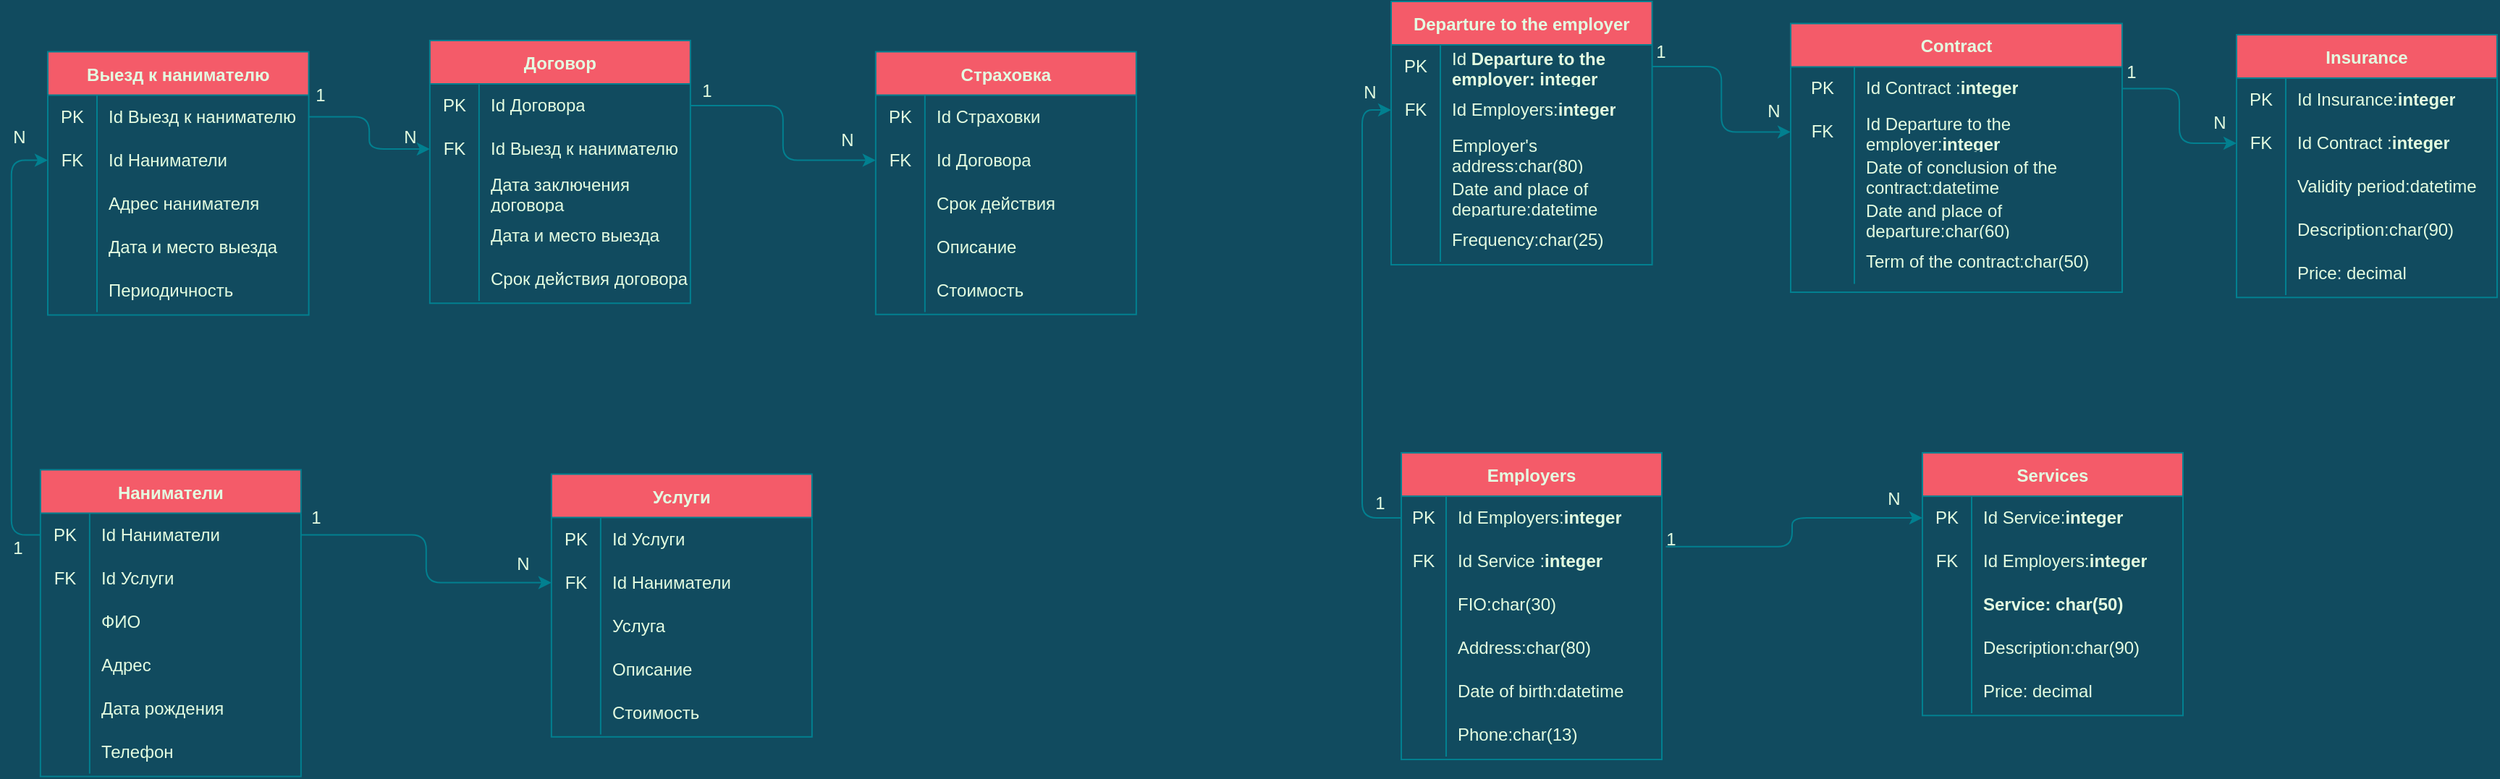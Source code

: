 <mxfile version="17.4.6" type="github">
  <diagram id="h75bpui7lbJmGII630w7" name="Page-1">
    <mxGraphModel dx="1397" dy="572" grid="0" gridSize="10" guides="1" tooltips="1" connect="1" arrows="1" fold="1" page="0" pageScale="1" pageWidth="827" pageHeight="1169" background="#114B5F" math="0" shadow="0">
      <root>
        <mxCell id="0" />
        <mxCell id="1" parent="0" />
        <mxCell id="nNtov8_p7r-KHMNlA0-y-49" value="Departure to the employer" style="shape=table;startSize=30;container=1;collapsible=0;childLayout=tableLayout;fixedRows=1;rowLines=0;fontStyle=1;rounded=0;sketch=0;fontColor=#E4FDE1;strokeColor=#028090;fillColor=#F45B69;" parent="1" vertex="1">
          <mxGeometry x="929" y="127" width="180.294" height="182" as="geometry" />
        </mxCell>
        <mxCell id="nNtov8_p7r-KHMNlA0-y-50" value="" style="shape=tableRow;horizontal=0;startSize=0;swimlaneHead=0;swimlaneBody=0;top=0;left=0;bottom=0;right=0;collapsible=0;dropTarget=0;fillColor=none;points=[[0,0.5],[1,0.5]];portConstraint=eastwest;rounded=0;sketch=0;fontColor=#E4FDE1;strokeColor=#028090;" parent="nNtov8_p7r-KHMNlA0-y-49" vertex="1">
          <mxGeometry y="30" width="180.294" height="30" as="geometry" />
        </mxCell>
        <mxCell id="nNtov8_p7r-KHMNlA0-y-51" value="PK" style="shape=partialRectangle;html=1;whiteSpace=wrap;connectable=0;fillColor=none;top=0;left=0;bottom=0;right=0;overflow=hidden;pointerEvents=1;rounded=0;sketch=0;fontColor=#E4FDE1;strokeColor=#028090;" parent="nNtov8_p7r-KHMNlA0-y-50" vertex="1">
          <mxGeometry width="34" height="30" as="geometry">
            <mxRectangle width="34" height="30" as="alternateBounds" />
          </mxGeometry>
        </mxCell>
        <mxCell id="nNtov8_p7r-KHMNlA0-y-52" value="&lt;span&gt;Id&amp;nbsp;&lt;/span&gt;&lt;span style=&quot;font-weight: 700 ; text-align: center&quot;&gt;Departure to the employer: integer&lt;/span&gt;" style="shape=partialRectangle;html=1;whiteSpace=wrap;connectable=0;fillColor=none;top=0;left=0;bottom=0;right=0;align=left;spacingLeft=6;overflow=hidden;rounded=0;sketch=0;fontColor=#E4FDE1;strokeColor=#028090;" parent="nNtov8_p7r-KHMNlA0-y-50" vertex="1">
          <mxGeometry x="34" width="146" height="30" as="geometry">
            <mxRectangle width="146" height="30" as="alternateBounds" />
          </mxGeometry>
        </mxCell>
        <mxCell id="nNtov8_p7r-KHMNlA0-y-53" value="" style="shape=tableRow;horizontal=0;startSize=0;swimlaneHead=0;swimlaneBody=0;top=0;left=0;bottom=0;right=0;collapsible=0;dropTarget=0;fillColor=none;points=[[0,0.5],[1,0.5]];portConstraint=eastwest;rounded=0;sketch=0;fontColor=#E4FDE1;strokeColor=#028090;" parent="nNtov8_p7r-KHMNlA0-y-49" vertex="1">
          <mxGeometry y="60" width="180.294" height="30" as="geometry" />
        </mxCell>
        <mxCell id="nNtov8_p7r-KHMNlA0-y-54" value="FK" style="shape=partialRectangle;html=1;whiteSpace=wrap;connectable=0;fillColor=none;top=0;left=0;bottom=0;right=0;overflow=hidden;rounded=0;sketch=0;fontColor=#E4FDE1;strokeColor=#028090;" parent="nNtov8_p7r-KHMNlA0-y-53" vertex="1">
          <mxGeometry width="34" height="30" as="geometry">
            <mxRectangle width="34" height="30" as="alternateBounds" />
          </mxGeometry>
        </mxCell>
        <mxCell id="nNtov8_p7r-KHMNlA0-y-55" value="Id Employers:&lt;span style=&quot;font-weight: 700 ; text-align: center&quot;&gt;integer&lt;/span&gt;" style="shape=partialRectangle;html=1;whiteSpace=wrap;connectable=0;fillColor=none;top=0;left=0;bottom=0;right=0;align=left;spacingLeft=6;overflow=hidden;rounded=0;sketch=0;fontColor=#E4FDE1;strokeColor=#028090;" parent="nNtov8_p7r-KHMNlA0-y-53" vertex="1">
          <mxGeometry x="34" width="146" height="30" as="geometry">
            <mxRectangle width="146" height="30" as="alternateBounds" />
          </mxGeometry>
        </mxCell>
        <mxCell id="nNtov8_p7r-KHMNlA0-y-56" value="" style="shape=tableRow;horizontal=0;startSize=0;swimlaneHead=0;swimlaneBody=0;top=0;left=0;bottom=0;right=0;collapsible=0;dropTarget=0;fillColor=none;points=[[0,0.5],[1,0.5]];portConstraint=eastwest;rounded=0;sketch=0;fontColor=#E4FDE1;strokeColor=#028090;" parent="nNtov8_p7r-KHMNlA0-y-49" vertex="1">
          <mxGeometry y="90" width="180.294" height="30" as="geometry" />
        </mxCell>
        <mxCell id="nNtov8_p7r-KHMNlA0-y-57" value="" style="shape=partialRectangle;html=1;whiteSpace=wrap;connectable=0;fillColor=none;top=0;left=0;bottom=0;right=0;overflow=hidden;rounded=0;sketch=0;fontColor=#E4FDE1;strokeColor=#028090;" parent="nNtov8_p7r-KHMNlA0-y-56" vertex="1">
          <mxGeometry width="34" height="30" as="geometry">
            <mxRectangle width="34" height="30" as="alternateBounds" />
          </mxGeometry>
        </mxCell>
        <mxCell id="nNtov8_p7r-KHMNlA0-y-58" value="Employer&#39;s address:char(80)" style="shape=partialRectangle;html=1;whiteSpace=wrap;connectable=0;fillColor=none;top=0;left=0;bottom=0;right=0;align=left;spacingLeft=6;overflow=hidden;rounded=0;sketch=0;fontColor=#E4FDE1;strokeColor=#028090;" parent="nNtov8_p7r-KHMNlA0-y-56" vertex="1">
          <mxGeometry x="34" width="146" height="30" as="geometry">
            <mxRectangle width="146" height="30" as="alternateBounds" />
          </mxGeometry>
        </mxCell>
        <mxCell id="nNtov8_p7r-KHMNlA0-y-68" style="shape=tableRow;horizontal=0;startSize=0;swimlaneHead=0;swimlaneBody=0;top=0;left=0;bottom=0;right=0;collapsible=0;dropTarget=0;fillColor=none;points=[[0,0.5],[1,0.5]];portConstraint=eastwest;rounded=0;sketch=0;fontColor=#E4FDE1;strokeColor=#028090;" parent="nNtov8_p7r-KHMNlA0-y-49" vertex="1">
          <mxGeometry y="120" width="180.294" height="30" as="geometry" />
        </mxCell>
        <mxCell id="nNtov8_p7r-KHMNlA0-y-69" style="shape=partialRectangle;html=1;whiteSpace=wrap;connectable=0;fillColor=none;top=0;left=0;bottom=0;right=0;overflow=hidden;rounded=0;sketch=0;fontColor=#E4FDE1;strokeColor=#028090;" parent="nNtov8_p7r-KHMNlA0-y-68" vertex="1">
          <mxGeometry width="34" height="30" as="geometry">
            <mxRectangle width="34" height="30" as="alternateBounds" />
          </mxGeometry>
        </mxCell>
        <mxCell id="nNtov8_p7r-KHMNlA0-y-70" value="Date and place of departure:datetime" style="shape=partialRectangle;html=1;whiteSpace=wrap;connectable=0;fillColor=none;top=0;left=0;bottom=0;right=0;align=left;spacingLeft=6;overflow=hidden;rounded=0;sketch=0;fontColor=#E4FDE1;strokeColor=#028090;" parent="nNtov8_p7r-KHMNlA0-y-68" vertex="1">
          <mxGeometry x="34" width="146" height="30" as="geometry">
            <mxRectangle width="146" height="30" as="alternateBounds" />
          </mxGeometry>
        </mxCell>
        <mxCell id="nNtov8_p7r-KHMNlA0-y-65" style="shape=tableRow;horizontal=0;startSize=0;swimlaneHead=0;swimlaneBody=0;top=0;left=0;bottom=0;right=0;collapsible=0;dropTarget=0;fillColor=none;points=[[0,0.5],[1,0.5]];portConstraint=eastwest;rounded=0;sketch=0;fontColor=#E4FDE1;strokeColor=#028090;" parent="nNtov8_p7r-KHMNlA0-y-49" vertex="1">
          <mxGeometry y="150" width="180.294" height="30" as="geometry" />
        </mxCell>
        <mxCell id="nNtov8_p7r-KHMNlA0-y-66" style="shape=partialRectangle;html=1;whiteSpace=wrap;connectable=0;fillColor=none;top=0;left=0;bottom=0;right=0;overflow=hidden;rounded=0;sketch=0;fontColor=#E4FDE1;strokeColor=#028090;" parent="nNtov8_p7r-KHMNlA0-y-65" vertex="1">
          <mxGeometry width="34" height="30" as="geometry">
            <mxRectangle width="34" height="30" as="alternateBounds" />
          </mxGeometry>
        </mxCell>
        <mxCell id="nNtov8_p7r-KHMNlA0-y-67" value="Frequency:char(25)" style="shape=partialRectangle;html=1;whiteSpace=wrap;connectable=0;fillColor=none;top=0;left=0;bottom=0;right=0;align=left;spacingLeft=6;overflow=hidden;rounded=0;sketch=0;fontColor=#E4FDE1;strokeColor=#028090;" parent="nNtov8_p7r-KHMNlA0-y-65" vertex="1">
          <mxGeometry x="34" width="146" height="30" as="geometry">
            <mxRectangle width="146" height="30" as="alternateBounds" />
          </mxGeometry>
        </mxCell>
        <mxCell id="nNtov8_p7r-KHMNlA0-y-71" value="Contract" style="shape=table;startSize=30;container=1;collapsible=0;childLayout=tableLayout;fixedRows=1;rowLines=0;fontStyle=1;rounded=0;sketch=0;fontColor=#E4FDE1;strokeColor=#028090;fillColor=#F45B69;" parent="1" vertex="1">
          <mxGeometry x="1205" y="142.21" width="229" height="185.79" as="geometry" />
        </mxCell>
        <mxCell id="nNtov8_p7r-KHMNlA0-y-72" value="" style="shape=tableRow;horizontal=0;startSize=0;swimlaneHead=0;swimlaneBody=0;top=0;left=0;bottom=0;right=0;collapsible=0;dropTarget=0;fillColor=none;points=[[0,0.5],[1,0.5]];portConstraint=eastwest;rounded=0;sketch=0;fontColor=#E4FDE1;strokeColor=#028090;" parent="nNtov8_p7r-KHMNlA0-y-71" vertex="1">
          <mxGeometry y="30" width="229" height="30" as="geometry" />
        </mxCell>
        <mxCell id="nNtov8_p7r-KHMNlA0-y-73" value="PK" style="shape=partialRectangle;html=1;whiteSpace=wrap;connectable=0;fillColor=none;top=0;left=0;bottom=0;right=0;overflow=hidden;pointerEvents=1;rounded=0;sketch=0;fontColor=#E4FDE1;strokeColor=#028090;" parent="nNtov8_p7r-KHMNlA0-y-72" vertex="1">
          <mxGeometry width="44" height="30" as="geometry">
            <mxRectangle width="44" height="30" as="alternateBounds" />
          </mxGeometry>
        </mxCell>
        <mxCell id="nNtov8_p7r-KHMNlA0-y-74" value="Id Contract :&lt;span style=&quot;font-weight: 700 ; text-align: center&quot;&gt;integer&lt;/span&gt;" style="shape=partialRectangle;html=1;whiteSpace=wrap;connectable=0;fillColor=none;top=0;left=0;bottom=0;right=0;align=left;spacingLeft=6;overflow=hidden;rounded=0;sketch=0;fontColor=#E4FDE1;strokeColor=#028090;" parent="nNtov8_p7r-KHMNlA0-y-72" vertex="1">
          <mxGeometry x="44" width="185" height="30" as="geometry">
            <mxRectangle width="185" height="30" as="alternateBounds" />
          </mxGeometry>
        </mxCell>
        <mxCell id="nNtov8_p7r-KHMNlA0-y-75" value="" style="shape=tableRow;horizontal=0;startSize=0;swimlaneHead=0;swimlaneBody=0;top=0;left=0;bottom=0;right=0;collapsible=0;dropTarget=0;fillColor=none;points=[[0,0.5],[1,0.5]];portConstraint=eastwest;rounded=0;sketch=0;fontColor=#E4FDE1;strokeColor=#028090;" parent="nNtov8_p7r-KHMNlA0-y-71" vertex="1">
          <mxGeometry y="60" width="229" height="30" as="geometry" />
        </mxCell>
        <mxCell id="nNtov8_p7r-KHMNlA0-y-76" value="FK" style="shape=partialRectangle;html=1;whiteSpace=wrap;connectable=0;fillColor=none;top=0;left=0;bottom=0;right=0;overflow=hidden;rounded=0;sketch=0;fontColor=#E4FDE1;strokeColor=#028090;" parent="nNtov8_p7r-KHMNlA0-y-75" vertex="1">
          <mxGeometry width="44" height="30" as="geometry">
            <mxRectangle width="44" height="30" as="alternateBounds" />
          </mxGeometry>
        </mxCell>
        <mxCell id="nNtov8_p7r-KHMNlA0-y-77" value="Id Departure to the employer:&lt;span style=&quot;font-weight: 700 ; text-align: center&quot;&gt;integer&lt;/span&gt;" style="shape=partialRectangle;html=1;whiteSpace=wrap;connectable=0;fillColor=none;top=0;left=0;bottom=0;right=0;align=left;spacingLeft=6;overflow=hidden;rounded=0;sketch=0;fontColor=#E4FDE1;strokeColor=#028090;" parent="nNtov8_p7r-KHMNlA0-y-75" vertex="1">
          <mxGeometry x="44" width="185" height="30" as="geometry">
            <mxRectangle width="185" height="30" as="alternateBounds" />
          </mxGeometry>
        </mxCell>
        <mxCell id="nNtov8_p7r-KHMNlA0-y-78" value="" style="shape=tableRow;horizontal=0;startSize=0;swimlaneHead=0;swimlaneBody=0;top=0;left=0;bottom=0;right=0;collapsible=0;dropTarget=0;fillColor=none;points=[[0,0.5],[1,0.5]];portConstraint=eastwest;rounded=0;sketch=0;fontColor=#E4FDE1;strokeColor=#028090;" parent="nNtov8_p7r-KHMNlA0-y-71" vertex="1">
          <mxGeometry y="90" width="229" height="30" as="geometry" />
        </mxCell>
        <mxCell id="nNtov8_p7r-KHMNlA0-y-79" value="" style="shape=partialRectangle;html=1;whiteSpace=wrap;connectable=0;fillColor=none;top=0;left=0;bottom=0;right=0;overflow=hidden;rounded=0;sketch=0;fontColor=#E4FDE1;strokeColor=#028090;" parent="nNtov8_p7r-KHMNlA0-y-78" vertex="1">
          <mxGeometry width="44" height="30" as="geometry">
            <mxRectangle width="44" height="30" as="alternateBounds" />
          </mxGeometry>
        </mxCell>
        <mxCell id="nNtov8_p7r-KHMNlA0-y-80" value="Date of conclusion of the contract:datetime" style="shape=partialRectangle;html=1;whiteSpace=wrap;connectable=0;fillColor=none;top=0;left=0;bottom=0;right=0;align=left;spacingLeft=6;overflow=hidden;rounded=0;sketch=0;fontColor=#E4FDE1;strokeColor=#028090;" parent="nNtov8_p7r-KHMNlA0-y-78" vertex="1">
          <mxGeometry x="44" width="185" height="30" as="geometry">
            <mxRectangle width="185" height="30" as="alternateBounds" />
          </mxGeometry>
        </mxCell>
        <mxCell id="nNtov8_p7r-KHMNlA0-y-81" style="shape=tableRow;horizontal=0;startSize=0;swimlaneHead=0;swimlaneBody=0;top=0;left=0;bottom=0;right=0;collapsible=0;dropTarget=0;fillColor=none;points=[[0,0.5],[1,0.5]];portConstraint=eastwest;rounded=0;sketch=0;fontColor=#E4FDE1;strokeColor=#028090;" parent="nNtov8_p7r-KHMNlA0-y-71" vertex="1">
          <mxGeometry y="120" width="229" height="30" as="geometry" />
        </mxCell>
        <mxCell id="nNtov8_p7r-KHMNlA0-y-82" style="shape=partialRectangle;html=1;whiteSpace=wrap;connectable=0;fillColor=none;top=0;left=0;bottom=0;right=0;overflow=hidden;rounded=0;sketch=0;fontColor=#E4FDE1;strokeColor=#028090;" parent="nNtov8_p7r-KHMNlA0-y-81" vertex="1">
          <mxGeometry width="44" height="30" as="geometry">
            <mxRectangle width="44" height="30" as="alternateBounds" />
          </mxGeometry>
        </mxCell>
        <mxCell id="nNtov8_p7r-KHMNlA0-y-83" value="Date and place of departure:char(60)" style="shape=partialRectangle;html=1;whiteSpace=wrap;connectable=0;fillColor=none;top=0;left=0;bottom=0;right=0;align=left;spacingLeft=6;overflow=hidden;rounded=0;sketch=0;fontColor=#E4FDE1;strokeColor=#028090;" parent="nNtov8_p7r-KHMNlA0-y-81" vertex="1">
          <mxGeometry x="44" width="185" height="30" as="geometry">
            <mxRectangle width="185" height="30" as="alternateBounds" />
          </mxGeometry>
        </mxCell>
        <mxCell id="nNtov8_p7r-KHMNlA0-y-84" style="shape=tableRow;horizontal=0;startSize=0;swimlaneHead=0;swimlaneBody=0;top=0;left=0;bottom=0;right=0;collapsible=0;dropTarget=0;fillColor=none;points=[[0,0.5],[1,0.5]];portConstraint=eastwest;rounded=0;sketch=0;fontColor=#E4FDE1;strokeColor=#028090;" parent="nNtov8_p7r-KHMNlA0-y-71" vertex="1">
          <mxGeometry y="150" width="229" height="30" as="geometry" />
        </mxCell>
        <mxCell id="nNtov8_p7r-KHMNlA0-y-85" style="shape=partialRectangle;html=1;whiteSpace=wrap;connectable=0;fillColor=none;top=0;left=0;bottom=0;right=0;overflow=hidden;rounded=0;sketch=0;fontColor=#E4FDE1;strokeColor=#028090;" parent="nNtov8_p7r-KHMNlA0-y-84" vertex="1">
          <mxGeometry width="44" height="30" as="geometry">
            <mxRectangle width="44" height="30" as="alternateBounds" />
          </mxGeometry>
        </mxCell>
        <mxCell id="nNtov8_p7r-KHMNlA0-y-86" value="Term of the contract:char(50)" style="shape=partialRectangle;html=1;whiteSpace=wrap;connectable=0;fillColor=none;top=0;left=0;bottom=0;right=0;align=left;spacingLeft=6;overflow=hidden;rounded=0;sketch=0;fontColor=#E4FDE1;strokeColor=#028090;" parent="nNtov8_p7r-KHMNlA0-y-84" vertex="1">
          <mxGeometry x="44" width="185" height="30" as="geometry">
            <mxRectangle width="185" height="30" as="alternateBounds" />
          </mxGeometry>
        </mxCell>
        <mxCell id="nNtov8_p7r-KHMNlA0-y-93" value="Insurance" style="shape=table;startSize=30;container=1;collapsible=0;childLayout=tableLayout;fixedRows=1;rowLines=0;fontStyle=1;rounded=0;sketch=0;fontColor=#E4FDE1;strokeColor=#028090;fillColor=#F45B69;" parent="1" vertex="1">
          <mxGeometry x="1513" y="150" width="180" height="181.588" as="geometry" />
        </mxCell>
        <mxCell id="nNtov8_p7r-KHMNlA0-y-94" value="" style="shape=tableRow;horizontal=0;startSize=0;swimlaneHead=0;swimlaneBody=0;top=0;left=0;bottom=0;right=0;collapsible=0;dropTarget=0;fillColor=none;points=[[0,0.5],[1,0.5]];portConstraint=eastwest;rounded=0;sketch=0;fontColor=#E4FDE1;strokeColor=#028090;" parent="nNtov8_p7r-KHMNlA0-y-93" vertex="1">
          <mxGeometry y="30" width="180" height="30" as="geometry" />
        </mxCell>
        <mxCell id="nNtov8_p7r-KHMNlA0-y-95" value="PK" style="shape=partialRectangle;html=1;whiteSpace=wrap;connectable=0;fillColor=none;top=0;left=0;bottom=0;right=0;overflow=hidden;pointerEvents=1;rounded=0;sketch=0;fontColor=#E4FDE1;strokeColor=#028090;" parent="nNtov8_p7r-KHMNlA0-y-94" vertex="1">
          <mxGeometry width="34" height="30" as="geometry">
            <mxRectangle width="34" height="30" as="alternateBounds" />
          </mxGeometry>
        </mxCell>
        <mxCell id="nNtov8_p7r-KHMNlA0-y-96" value="Id Insurance:&lt;span style=&quot;font-weight: 700 ; text-align: center&quot;&gt;integer&lt;/span&gt;" style="shape=partialRectangle;html=1;whiteSpace=wrap;connectable=0;fillColor=none;top=0;left=0;bottom=0;right=0;align=left;spacingLeft=6;overflow=hidden;rounded=0;sketch=0;fontColor=#E4FDE1;strokeColor=#028090;" parent="nNtov8_p7r-KHMNlA0-y-94" vertex="1">
          <mxGeometry x="34" width="146" height="30" as="geometry">
            <mxRectangle width="146" height="30" as="alternateBounds" />
          </mxGeometry>
        </mxCell>
        <mxCell id="nNtov8_p7r-KHMNlA0-y-97" value="" style="shape=tableRow;horizontal=0;startSize=0;swimlaneHead=0;swimlaneBody=0;top=0;left=0;bottom=0;right=0;collapsible=0;dropTarget=0;fillColor=none;points=[[0,0.5],[1,0.5]];portConstraint=eastwest;rounded=0;sketch=0;fontColor=#E4FDE1;strokeColor=#028090;" parent="nNtov8_p7r-KHMNlA0-y-93" vertex="1">
          <mxGeometry y="60" width="180" height="30" as="geometry" />
        </mxCell>
        <mxCell id="nNtov8_p7r-KHMNlA0-y-98" value="FK" style="shape=partialRectangle;html=1;whiteSpace=wrap;connectable=0;fillColor=none;top=0;left=0;bottom=0;right=0;overflow=hidden;rounded=0;sketch=0;fontColor=#E4FDE1;strokeColor=#028090;" parent="nNtov8_p7r-KHMNlA0-y-97" vertex="1">
          <mxGeometry width="34" height="30" as="geometry">
            <mxRectangle width="34" height="30" as="alternateBounds" />
          </mxGeometry>
        </mxCell>
        <mxCell id="nNtov8_p7r-KHMNlA0-y-99" value="Id Contract :&lt;span style=&quot;font-weight: 700 ; text-align: center&quot;&gt;integer&lt;/span&gt;" style="shape=partialRectangle;html=1;whiteSpace=wrap;connectable=0;fillColor=none;top=0;left=0;bottom=0;right=0;align=left;spacingLeft=6;overflow=hidden;rounded=0;sketch=0;fontColor=#E4FDE1;strokeColor=#028090;" parent="nNtov8_p7r-KHMNlA0-y-97" vertex="1">
          <mxGeometry x="34" width="146" height="30" as="geometry">
            <mxRectangle width="146" height="30" as="alternateBounds" />
          </mxGeometry>
        </mxCell>
        <mxCell id="nNtov8_p7r-KHMNlA0-y-100" value="" style="shape=tableRow;horizontal=0;startSize=0;swimlaneHead=0;swimlaneBody=0;top=0;left=0;bottom=0;right=0;collapsible=0;dropTarget=0;fillColor=none;points=[[0,0.5],[1,0.5]];portConstraint=eastwest;rounded=0;sketch=0;fontColor=#E4FDE1;strokeColor=#028090;" parent="nNtov8_p7r-KHMNlA0-y-93" vertex="1">
          <mxGeometry y="90" width="180" height="30" as="geometry" />
        </mxCell>
        <mxCell id="nNtov8_p7r-KHMNlA0-y-101" value="" style="shape=partialRectangle;html=1;whiteSpace=wrap;connectable=0;fillColor=none;top=0;left=0;bottom=0;right=0;overflow=hidden;rounded=0;sketch=0;fontColor=#E4FDE1;strokeColor=#028090;" parent="nNtov8_p7r-KHMNlA0-y-100" vertex="1">
          <mxGeometry width="34" height="30" as="geometry">
            <mxRectangle width="34" height="30" as="alternateBounds" />
          </mxGeometry>
        </mxCell>
        <mxCell id="nNtov8_p7r-KHMNlA0-y-102" value="Validity period:datetime" style="shape=partialRectangle;html=1;whiteSpace=wrap;connectable=0;fillColor=none;top=0;left=0;bottom=0;right=0;align=left;spacingLeft=6;overflow=hidden;rounded=0;sketch=0;fontColor=#E4FDE1;strokeColor=#028090;" parent="nNtov8_p7r-KHMNlA0-y-100" vertex="1">
          <mxGeometry x="34" width="146" height="30" as="geometry">
            <mxRectangle width="146" height="30" as="alternateBounds" />
          </mxGeometry>
        </mxCell>
        <mxCell id="nNtov8_p7r-KHMNlA0-y-103" style="shape=tableRow;horizontal=0;startSize=0;swimlaneHead=0;swimlaneBody=0;top=0;left=0;bottom=0;right=0;collapsible=0;dropTarget=0;fillColor=none;points=[[0,0.5],[1,0.5]];portConstraint=eastwest;rounded=0;sketch=0;fontColor=#E4FDE1;strokeColor=#028090;" parent="nNtov8_p7r-KHMNlA0-y-93" vertex="1">
          <mxGeometry y="120" width="180" height="30" as="geometry" />
        </mxCell>
        <mxCell id="nNtov8_p7r-KHMNlA0-y-104" style="shape=partialRectangle;html=1;whiteSpace=wrap;connectable=0;fillColor=none;top=0;left=0;bottom=0;right=0;overflow=hidden;rounded=0;sketch=0;fontColor=#E4FDE1;strokeColor=#028090;" parent="nNtov8_p7r-KHMNlA0-y-103" vertex="1">
          <mxGeometry width="34" height="30" as="geometry">
            <mxRectangle width="34" height="30" as="alternateBounds" />
          </mxGeometry>
        </mxCell>
        <mxCell id="nNtov8_p7r-KHMNlA0-y-105" value="Description:char(90)" style="shape=partialRectangle;html=1;whiteSpace=wrap;connectable=0;fillColor=none;top=0;left=0;bottom=0;right=0;align=left;spacingLeft=6;overflow=hidden;rounded=0;sketch=0;fontColor=#E4FDE1;strokeColor=#028090;" parent="nNtov8_p7r-KHMNlA0-y-103" vertex="1">
          <mxGeometry x="34" width="146" height="30" as="geometry">
            <mxRectangle width="146" height="30" as="alternateBounds" />
          </mxGeometry>
        </mxCell>
        <mxCell id="nNtov8_p7r-KHMNlA0-y-106" style="shape=tableRow;horizontal=0;startSize=0;swimlaneHead=0;swimlaneBody=0;top=0;left=0;bottom=0;right=0;collapsible=0;dropTarget=0;fillColor=none;points=[[0,0.5],[1,0.5]];portConstraint=eastwest;rounded=0;sketch=0;fontColor=#E4FDE1;strokeColor=#028090;" parent="nNtov8_p7r-KHMNlA0-y-93" vertex="1">
          <mxGeometry y="150" width="180" height="30" as="geometry" />
        </mxCell>
        <mxCell id="nNtov8_p7r-KHMNlA0-y-107" style="shape=partialRectangle;html=1;whiteSpace=wrap;connectable=0;fillColor=none;top=0;left=0;bottom=0;right=0;overflow=hidden;rounded=0;sketch=0;fontColor=#E4FDE1;strokeColor=#028090;" parent="nNtov8_p7r-KHMNlA0-y-106" vertex="1">
          <mxGeometry width="34" height="30" as="geometry">
            <mxRectangle width="34" height="30" as="alternateBounds" />
          </mxGeometry>
        </mxCell>
        <mxCell id="nNtov8_p7r-KHMNlA0-y-108" value="Price: decimal" style="shape=partialRectangle;html=1;whiteSpace=wrap;connectable=0;fillColor=none;top=0;left=0;bottom=0;right=0;align=left;spacingLeft=6;overflow=hidden;rounded=0;sketch=0;fontColor=#E4FDE1;strokeColor=#028090;" parent="nNtov8_p7r-KHMNlA0-y-106" vertex="1">
          <mxGeometry x="34" width="146" height="30" as="geometry">
            <mxRectangle width="146" height="30" as="alternateBounds" />
          </mxGeometry>
        </mxCell>
        <mxCell id="nNtov8_p7r-KHMNlA0-y-115" value="Employers" style="shape=table;startSize=30;container=1;collapsible=0;childLayout=tableLayout;fixedRows=1;rowLines=0;fontStyle=1;rounded=0;sketch=0;fontColor=#E4FDE1;strokeColor=#028090;fillColor=#F45B69;" parent="1" vertex="1">
          <mxGeometry x="936" y="439" width="180" height="212" as="geometry" />
        </mxCell>
        <mxCell id="nNtov8_p7r-KHMNlA0-y-116" value="" style="shape=tableRow;horizontal=0;startSize=0;swimlaneHead=0;swimlaneBody=0;top=0;left=0;bottom=0;right=0;collapsible=0;dropTarget=0;fillColor=none;points=[[0,0.5],[1,0.5]];portConstraint=eastwest;rounded=0;sketch=0;fontColor=#E4FDE1;strokeColor=#028090;" parent="nNtov8_p7r-KHMNlA0-y-115" vertex="1">
          <mxGeometry y="30" width="180" height="30" as="geometry" />
        </mxCell>
        <mxCell id="nNtov8_p7r-KHMNlA0-y-117" value="PK" style="shape=partialRectangle;html=1;whiteSpace=wrap;connectable=0;fillColor=none;top=0;left=0;bottom=0;right=0;overflow=hidden;pointerEvents=1;rounded=0;sketch=0;fontColor=#E4FDE1;strokeColor=#028090;" parent="nNtov8_p7r-KHMNlA0-y-116" vertex="1">
          <mxGeometry width="31" height="30" as="geometry">
            <mxRectangle width="31" height="30" as="alternateBounds" />
          </mxGeometry>
        </mxCell>
        <mxCell id="nNtov8_p7r-KHMNlA0-y-118" value="Id Employers:&lt;span style=&quot;font-weight: 700 ; text-align: center&quot;&gt;integer&lt;/span&gt;" style="shape=partialRectangle;html=1;whiteSpace=wrap;connectable=0;fillColor=none;top=0;left=0;bottom=0;right=0;align=left;spacingLeft=6;overflow=hidden;rounded=0;sketch=0;fontColor=#E4FDE1;strokeColor=#028090;" parent="nNtov8_p7r-KHMNlA0-y-116" vertex="1">
          <mxGeometry x="31" width="149" height="30" as="geometry">
            <mxRectangle width="149" height="30" as="alternateBounds" />
          </mxGeometry>
        </mxCell>
        <mxCell id="nNtov8_p7r-KHMNlA0-y-119" value="" style="shape=tableRow;horizontal=0;startSize=0;swimlaneHead=0;swimlaneBody=0;top=0;left=0;bottom=0;right=0;collapsible=0;dropTarget=0;fillColor=none;points=[[0,0.5],[1,0.5]];portConstraint=eastwest;rounded=0;sketch=0;fontColor=#E4FDE1;strokeColor=#028090;" parent="nNtov8_p7r-KHMNlA0-y-115" vertex="1">
          <mxGeometry y="60" width="180" height="30" as="geometry" />
        </mxCell>
        <mxCell id="nNtov8_p7r-KHMNlA0-y-120" value="FK" style="shape=partialRectangle;html=1;whiteSpace=wrap;connectable=0;fillColor=none;top=0;left=0;bottom=0;right=0;overflow=hidden;rounded=0;sketch=0;fontColor=#E4FDE1;strokeColor=#028090;" parent="nNtov8_p7r-KHMNlA0-y-119" vertex="1">
          <mxGeometry width="31" height="30" as="geometry">
            <mxRectangle width="31" height="30" as="alternateBounds" />
          </mxGeometry>
        </mxCell>
        <mxCell id="nNtov8_p7r-KHMNlA0-y-121" value="Id Service :&lt;span style=&quot;font-weight: 700 ; text-align: center&quot;&gt;integer&lt;/span&gt;" style="shape=partialRectangle;html=1;whiteSpace=wrap;connectable=0;fillColor=none;top=0;left=0;bottom=0;right=0;align=left;spacingLeft=6;overflow=hidden;rounded=0;sketch=0;fontColor=#E4FDE1;strokeColor=#028090;" parent="nNtov8_p7r-KHMNlA0-y-119" vertex="1">
          <mxGeometry x="31" width="149" height="30" as="geometry">
            <mxRectangle width="149" height="30" as="alternateBounds" />
          </mxGeometry>
        </mxCell>
        <mxCell id="nNtov8_p7r-KHMNlA0-y-122" value="" style="shape=tableRow;horizontal=0;startSize=0;swimlaneHead=0;swimlaneBody=0;top=0;left=0;bottom=0;right=0;collapsible=0;dropTarget=0;fillColor=none;points=[[0,0.5],[1,0.5]];portConstraint=eastwest;rounded=0;sketch=0;fontColor=#E4FDE1;strokeColor=#028090;" parent="nNtov8_p7r-KHMNlA0-y-115" vertex="1">
          <mxGeometry y="90" width="180" height="30" as="geometry" />
        </mxCell>
        <mxCell id="nNtov8_p7r-KHMNlA0-y-123" value="" style="shape=partialRectangle;html=1;whiteSpace=wrap;connectable=0;fillColor=none;top=0;left=0;bottom=0;right=0;overflow=hidden;rounded=0;sketch=0;fontColor=#E4FDE1;strokeColor=#028090;" parent="nNtov8_p7r-KHMNlA0-y-122" vertex="1">
          <mxGeometry width="31" height="30" as="geometry">
            <mxRectangle width="31" height="30" as="alternateBounds" />
          </mxGeometry>
        </mxCell>
        <mxCell id="nNtov8_p7r-KHMNlA0-y-124" value="&lt;span&gt;FIO:char(30)&lt;/span&gt;" style="shape=partialRectangle;html=1;whiteSpace=wrap;connectable=0;fillColor=none;top=0;left=0;bottom=0;right=0;align=left;spacingLeft=6;overflow=hidden;rounded=0;sketch=0;fontColor=#E4FDE1;strokeColor=#028090;" parent="nNtov8_p7r-KHMNlA0-y-122" vertex="1">
          <mxGeometry x="31" width="149" height="30" as="geometry">
            <mxRectangle width="149" height="30" as="alternateBounds" />
          </mxGeometry>
        </mxCell>
        <mxCell id="nNtov8_p7r-KHMNlA0-y-125" style="shape=tableRow;horizontal=0;startSize=0;swimlaneHead=0;swimlaneBody=0;top=0;left=0;bottom=0;right=0;collapsible=0;dropTarget=0;fillColor=none;points=[[0,0.5],[1,0.5]];portConstraint=eastwest;rounded=0;sketch=0;fontColor=#E4FDE1;strokeColor=#028090;" parent="nNtov8_p7r-KHMNlA0-y-115" vertex="1">
          <mxGeometry y="120" width="180" height="30" as="geometry" />
        </mxCell>
        <mxCell id="nNtov8_p7r-KHMNlA0-y-126" style="shape=partialRectangle;html=1;whiteSpace=wrap;connectable=0;fillColor=none;top=0;left=0;bottom=0;right=0;overflow=hidden;rounded=0;sketch=0;fontColor=#E4FDE1;strokeColor=#028090;" parent="nNtov8_p7r-KHMNlA0-y-125" vertex="1">
          <mxGeometry width="31" height="30" as="geometry">
            <mxRectangle width="31" height="30" as="alternateBounds" />
          </mxGeometry>
        </mxCell>
        <mxCell id="nNtov8_p7r-KHMNlA0-y-127" value="Address:char(80)" style="shape=partialRectangle;html=1;whiteSpace=wrap;connectable=0;fillColor=none;top=0;left=0;bottom=0;right=0;align=left;spacingLeft=6;overflow=hidden;rounded=0;sketch=0;fontColor=#E4FDE1;strokeColor=#028090;" parent="nNtov8_p7r-KHMNlA0-y-125" vertex="1">
          <mxGeometry x="31" width="149" height="30" as="geometry">
            <mxRectangle width="149" height="30" as="alternateBounds" />
          </mxGeometry>
        </mxCell>
        <mxCell id="nNtov8_p7r-KHMNlA0-y-128" style="shape=tableRow;horizontal=0;startSize=0;swimlaneHead=0;swimlaneBody=0;top=0;left=0;bottom=0;right=0;collapsible=0;dropTarget=0;fillColor=none;points=[[0,0.5],[1,0.5]];portConstraint=eastwest;rounded=0;sketch=0;fontColor=#E4FDE1;strokeColor=#028090;" parent="nNtov8_p7r-KHMNlA0-y-115" vertex="1">
          <mxGeometry y="150" width="180" height="30" as="geometry" />
        </mxCell>
        <mxCell id="nNtov8_p7r-KHMNlA0-y-129" style="shape=partialRectangle;html=1;whiteSpace=wrap;connectable=0;fillColor=none;top=0;left=0;bottom=0;right=0;overflow=hidden;rounded=0;sketch=0;fontColor=#E4FDE1;strokeColor=#028090;" parent="nNtov8_p7r-KHMNlA0-y-128" vertex="1">
          <mxGeometry width="31" height="30" as="geometry">
            <mxRectangle width="31" height="30" as="alternateBounds" />
          </mxGeometry>
        </mxCell>
        <mxCell id="nNtov8_p7r-KHMNlA0-y-130" value="Date of birth:datetime" style="shape=partialRectangle;html=1;whiteSpace=wrap;connectable=0;fillColor=none;top=0;left=0;bottom=0;right=0;align=left;spacingLeft=6;overflow=hidden;rounded=0;sketch=0;fontColor=#E4FDE1;strokeColor=#028090;" parent="nNtov8_p7r-KHMNlA0-y-128" vertex="1">
          <mxGeometry x="31" width="149" height="30" as="geometry">
            <mxRectangle width="149" height="30" as="alternateBounds" />
          </mxGeometry>
        </mxCell>
        <mxCell id="nNtov8_p7r-KHMNlA0-y-137" style="shape=tableRow;horizontal=0;startSize=0;swimlaneHead=0;swimlaneBody=0;top=0;left=0;bottom=0;right=0;collapsible=0;dropTarget=0;fillColor=none;points=[[0,0.5],[1,0.5]];portConstraint=eastwest;rounded=0;sketch=0;fontColor=#E4FDE1;strokeColor=#028090;" parent="nNtov8_p7r-KHMNlA0-y-115" vertex="1">
          <mxGeometry y="180" width="180" height="30" as="geometry" />
        </mxCell>
        <mxCell id="nNtov8_p7r-KHMNlA0-y-138" style="shape=partialRectangle;html=1;whiteSpace=wrap;connectable=0;fillColor=none;top=0;left=0;bottom=0;right=0;overflow=hidden;rounded=0;sketch=0;fontColor=#E4FDE1;strokeColor=#028090;" parent="nNtov8_p7r-KHMNlA0-y-137" vertex="1">
          <mxGeometry width="31" height="30" as="geometry">
            <mxRectangle width="31" height="30" as="alternateBounds" />
          </mxGeometry>
        </mxCell>
        <mxCell id="nNtov8_p7r-KHMNlA0-y-139" value="Phone:char(13)" style="shape=partialRectangle;html=1;whiteSpace=wrap;connectable=0;fillColor=none;top=0;left=0;bottom=0;right=0;align=left;spacingLeft=6;overflow=hidden;rounded=0;sketch=0;fontColor=#E4FDE1;strokeColor=#028090;" parent="nNtov8_p7r-KHMNlA0-y-137" vertex="1">
          <mxGeometry x="31" width="149" height="30" as="geometry">
            <mxRectangle width="149" height="30" as="alternateBounds" />
          </mxGeometry>
        </mxCell>
        <mxCell id="nNtov8_p7r-KHMNlA0-y-140" value="Services" style="shape=table;startSize=30;container=1;collapsible=0;childLayout=tableLayout;fixedRows=1;rowLines=0;fontStyle=1;rounded=0;sketch=0;fontColor=#E4FDE1;strokeColor=#028090;fillColor=#F45B69;" parent="1" vertex="1">
          <mxGeometry x="1296" y="439" width="180" height="181.588" as="geometry" />
        </mxCell>
        <mxCell id="nNtov8_p7r-KHMNlA0-y-141" value="" style="shape=tableRow;horizontal=0;startSize=0;swimlaneHead=0;swimlaneBody=0;top=0;left=0;bottom=0;right=0;collapsible=0;dropTarget=0;fillColor=none;points=[[0,0.5],[1,0.5]];portConstraint=eastwest;rounded=0;sketch=0;fontColor=#E4FDE1;strokeColor=#028090;" parent="nNtov8_p7r-KHMNlA0-y-140" vertex="1">
          <mxGeometry y="30" width="180" height="30" as="geometry" />
        </mxCell>
        <mxCell id="nNtov8_p7r-KHMNlA0-y-142" value="PK" style="shape=partialRectangle;html=1;whiteSpace=wrap;connectable=0;fillColor=none;top=0;left=0;bottom=0;right=0;overflow=hidden;pointerEvents=1;rounded=0;sketch=0;fontColor=#E4FDE1;strokeColor=#028090;" parent="nNtov8_p7r-KHMNlA0-y-141" vertex="1">
          <mxGeometry width="34" height="30" as="geometry">
            <mxRectangle width="34" height="30" as="alternateBounds" />
          </mxGeometry>
        </mxCell>
        <mxCell id="nNtov8_p7r-KHMNlA0-y-143" value="Id Service:&lt;span style=&quot;font-weight: 700 ; text-align: center&quot;&gt;integer&lt;/span&gt;" style="shape=partialRectangle;html=1;whiteSpace=wrap;connectable=0;fillColor=none;top=0;left=0;bottom=0;right=0;align=left;spacingLeft=6;overflow=hidden;rounded=0;sketch=0;fontColor=#E4FDE1;strokeColor=#028090;" parent="nNtov8_p7r-KHMNlA0-y-141" vertex="1">
          <mxGeometry x="34" width="146" height="30" as="geometry">
            <mxRectangle width="146" height="30" as="alternateBounds" />
          </mxGeometry>
        </mxCell>
        <mxCell id="nNtov8_p7r-KHMNlA0-y-144" value="" style="shape=tableRow;horizontal=0;startSize=0;swimlaneHead=0;swimlaneBody=0;top=0;left=0;bottom=0;right=0;collapsible=0;dropTarget=0;fillColor=none;points=[[0,0.5],[1,0.5]];portConstraint=eastwest;rounded=0;sketch=0;fontColor=#E4FDE1;strokeColor=#028090;" parent="nNtov8_p7r-KHMNlA0-y-140" vertex="1">
          <mxGeometry y="60" width="180" height="30" as="geometry" />
        </mxCell>
        <mxCell id="nNtov8_p7r-KHMNlA0-y-145" value="FK" style="shape=partialRectangle;html=1;whiteSpace=wrap;connectable=0;fillColor=none;top=0;left=0;bottom=0;right=0;overflow=hidden;rounded=0;sketch=0;fontColor=#E4FDE1;strokeColor=#028090;" parent="nNtov8_p7r-KHMNlA0-y-144" vertex="1">
          <mxGeometry width="34" height="30" as="geometry">
            <mxRectangle width="34" height="30" as="alternateBounds" />
          </mxGeometry>
        </mxCell>
        <mxCell id="nNtov8_p7r-KHMNlA0-y-146" value="Id Employers:&lt;span style=&quot;font-weight: 700 ; text-align: center&quot;&gt;integer&lt;/span&gt;" style="shape=partialRectangle;html=1;whiteSpace=wrap;connectable=0;fillColor=none;top=0;left=0;bottom=0;right=0;align=left;spacingLeft=6;overflow=hidden;rounded=0;sketch=0;fontColor=#E4FDE1;strokeColor=#028090;" parent="nNtov8_p7r-KHMNlA0-y-144" vertex="1">
          <mxGeometry x="34" width="146" height="30" as="geometry">
            <mxRectangle width="146" height="30" as="alternateBounds" />
          </mxGeometry>
        </mxCell>
        <mxCell id="nNtov8_p7r-KHMNlA0-y-147" value="" style="shape=tableRow;horizontal=0;startSize=0;swimlaneHead=0;swimlaneBody=0;top=0;left=0;bottom=0;right=0;collapsible=0;dropTarget=0;fillColor=none;points=[[0,0.5],[1,0.5]];portConstraint=eastwest;rounded=0;sketch=0;fontColor=#E4FDE1;strokeColor=#028090;" parent="nNtov8_p7r-KHMNlA0-y-140" vertex="1">
          <mxGeometry y="90" width="180" height="30" as="geometry" />
        </mxCell>
        <mxCell id="nNtov8_p7r-KHMNlA0-y-148" value="" style="shape=partialRectangle;html=1;whiteSpace=wrap;connectable=0;fillColor=none;top=0;left=0;bottom=0;right=0;overflow=hidden;rounded=0;sketch=0;fontColor=#E4FDE1;strokeColor=#028090;" parent="nNtov8_p7r-KHMNlA0-y-147" vertex="1">
          <mxGeometry width="34" height="30" as="geometry">
            <mxRectangle width="34" height="30" as="alternateBounds" />
          </mxGeometry>
        </mxCell>
        <mxCell id="nNtov8_p7r-KHMNlA0-y-149" value="&lt;span style=&quot;font-weight: 700 ; text-align: center ; line-height: 1&quot;&gt;Service: char(50)&lt;/span&gt;" style="shape=partialRectangle;html=1;whiteSpace=wrap;connectable=0;fillColor=none;top=0;left=0;bottom=0;right=0;align=left;spacingLeft=6;overflow=hidden;rounded=0;sketch=0;fontColor=#E4FDE1;strokeColor=#028090;" parent="nNtov8_p7r-KHMNlA0-y-147" vertex="1">
          <mxGeometry x="34" width="146" height="30" as="geometry">
            <mxRectangle width="146" height="30" as="alternateBounds" />
          </mxGeometry>
        </mxCell>
        <mxCell id="nNtov8_p7r-KHMNlA0-y-150" style="shape=tableRow;horizontal=0;startSize=0;swimlaneHead=0;swimlaneBody=0;top=0;left=0;bottom=0;right=0;collapsible=0;dropTarget=0;fillColor=none;points=[[0,0.5],[1,0.5]];portConstraint=eastwest;rounded=0;sketch=0;fontColor=#E4FDE1;strokeColor=#028090;" parent="nNtov8_p7r-KHMNlA0-y-140" vertex="1">
          <mxGeometry y="120" width="180" height="30" as="geometry" />
        </mxCell>
        <mxCell id="nNtov8_p7r-KHMNlA0-y-151" style="shape=partialRectangle;html=1;whiteSpace=wrap;connectable=0;fillColor=none;top=0;left=0;bottom=0;right=0;overflow=hidden;rounded=0;sketch=0;fontColor=#E4FDE1;strokeColor=#028090;" parent="nNtov8_p7r-KHMNlA0-y-150" vertex="1">
          <mxGeometry width="34" height="30" as="geometry">
            <mxRectangle width="34" height="30" as="alternateBounds" />
          </mxGeometry>
        </mxCell>
        <mxCell id="nNtov8_p7r-KHMNlA0-y-152" value="Description:char(90)" style="shape=partialRectangle;html=1;whiteSpace=wrap;connectable=0;fillColor=none;top=0;left=0;bottom=0;right=0;align=left;spacingLeft=6;overflow=hidden;rounded=0;sketch=0;fontColor=#E4FDE1;strokeColor=#028090;" parent="nNtov8_p7r-KHMNlA0-y-150" vertex="1">
          <mxGeometry x="34" width="146" height="30" as="geometry">
            <mxRectangle width="146" height="30" as="alternateBounds" />
          </mxGeometry>
        </mxCell>
        <mxCell id="nNtov8_p7r-KHMNlA0-y-153" style="shape=tableRow;horizontal=0;startSize=0;swimlaneHead=0;swimlaneBody=0;top=0;left=0;bottom=0;right=0;collapsible=0;dropTarget=0;fillColor=none;points=[[0,0.5],[1,0.5]];portConstraint=eastwest;rounded=0;sketch=0;fontColor=#E4FDE1;strokeColor=#028090;" parent="nNtov8_p7r-KHMNlA0-y-140" vertex="1">
          <mxGeometry y="150" width="180" height="30" as="geometry" />
        </mxCell>
        <mxCell id="nNtov8_p7r-KHMNlA0-y-154" style="shape=partialRectangle;html=1;whiteSpace=wrap;connectable=0;fillColor=none;top=0;left=0;bottom=0;right=0;overflow=hidden;rounded=0;sketch=0;fontColor=#E4FDE1;strokeColor=#028090;" parent="nNtov8_p7r-KHMNlA0-y-153" vertex="1">
          <mxGeometry width="34" height="30" as="geometry">
            <mxRectangle width="34" height="30" as="alternateBounds" />
          </mxGeometry>
        </mxCell>
        <mxCell id="nNtov8_p7r-KHMNlA0-y-155" value="Price: decimal" style="shape=partialRectangle;html=1;whiteSpace=wrap;connectable=0;fillColor=none;top=0;left=0;bottom=0;right=0;align=left;spacingLeft=6;overflow=hidden;rounded=0;sketch=0;fontColor=#E4FDE1;strokeColor=#028090;" parent="nNtov8_p7r-KHMNlA0-y-153" vertex="1">
          <mxGeometry x="34" width="146" height="30" as="geometry">
            <mxRectangle width="146" height="30" as="alternateBounds" />
          </mxGeometry>
        </mxCell>
        <mxCell id="nNtov8_p7r-KHMNlA0-y-159" style="edgeStyle=orthogonalEdgeStyle;curved=0;rounded=1;sketch=0;orthogonalLoop=1;jettySize=auto;html=1;exitX=1.015;exitY=0.164;exitDx=0;exitDy=0;entryX=0;entryY=0.5;entryDx=0;entryDy=0;fontColor=#E4FDE1;strokeColor=#028090;fillColor=#F45B69;exitPerimeter=0;" parent="1" source="nNtov8_p7r-KHMNlA0-y-119" target="nNtov8_p7r-KHMNlA0-y-141" edge="1">
          <mxGeometry relative="1" as="geometry" />
        </mxCell>
        <mxCell id="nNtov8_p7r-KHMNlA0-y-160" style="edgeStyle=orthogonalEdgeStyle;rounded=1;sketch=0;orthogonalLoop=1;jettySize=auto;html=1;exitX=0;exitY=0.5;exitDx=0;exitDy=0;entryX=0;entryY=0.5;entryDx=0;entryDy=0;fontColor=#E4FDE1;strokeColor=#028090;fillColor=#F45B69;" parent="1" source="nNtov8_p7r-KHMNlA0-y-116" target="nNtov8_p7r-KHMNlA0-y-53" edge="1">
          <mxGeometry relative="1" as="geometry" />
        </mxCell>
        <mxCell id="nNtov8_p7r-KHMNlA0-y-161" style="edgeStyle=orthogonalEdgeStyle;rounded=1;sketch=0;orthogonalLoop=1;jettySize=auto;html=1;exitX=1;exitY=0.5;exitDx=0;exitDy=0;entryX=0;entryY=0.5;entryDx=0;entryDy=0;fontColor=#E4FDE1;strokeColor=#028090;fillColor=#F45B69;" parent="1" source="nNtov8_p7r-KHMNlA0-y-50" target="nNtov8_p7r-KHMNlA0-y-75" edge="1">
          <mxGeometry relative="1" as="geometry" />
        </mxCell>
        <mxCell id="nNtov8_p7r-KHMNlA0-y-162" style="edgeStyle=orthogonalEdgeStyle;rounded=1;sketch=0;orthogonalLoop=1;jettySize=auto;html=1;exitX=1;exitY=0.5;exitDx=0;exitDy=0;entryX=0;entryY=0.5;entryDx=0;entryDy=0;fontColor=#E4FDE1;strokeColor=#028090;fillColor=#F45B69;" parent="1" source="nNtov8_p7r-KHMNlA0-y-72" target="nNtov8_p7r-KHMNlA0-y-97" edge="1">
          <mxGeometry relative="1" as="geometry" />
        </mxCell>
        <mxCell id="nNtov8_p7r-KHMNlA0-y-163" value="Выезд к нанимателю" style="shape=table;startSize=30;container=1;collapsible=0;childLayout=tableLayout;fixedRows=1;rowLines=0;fontStyle=1;rounded=0;sketch=0;fontColor=#E4FDE1;strokeColor=#028090;fillColor=#F45B69;" parent="1" vertex="1">
          <mxGeometry x="1.0" y="161.79" width="180.294" height="182" as="geometry" />
        </mxCell>
        <mxCell id="nNtov8_p7r-KHMNlA0-y-164" value="" style="shape=tableRow;horizontal=0;startSize=0;swimlaneHead=0;swimlaneBody=0;top=0;left=0;bottom=0;right=0;collapsible=0;dropTarget=0;fillColor=none;points=[[0,0.5],[1,0.5]];portConstraint=eastwest;rounded=0;sketch=0;fontColor=#E4FDE1;strokeColor=#028090;" parent="nNtov8_p7r-KHMNlA0-y-163" vertex="1">
          <mxGeometry y="30" width="180.294" height="30" as="geometry" />
        </mxCell>
        <mxCell id="nNtov8_p7r-KHMNlA0-y-165" value="PK" style="shape=partialRectangle;html=1;whiteSpace=wrap;connectable=0;fillColor=none;top=0;left=0;bottom=0;right=0;overflow=hidden;pointerEvents=1;rounded=0;sketch=0;fontColor=#E4FDE1;strokeColor=#028090;" parent="nNtov8_p7r-KHMNlA0-y-164" vertex="1">
          <mxGeometry width="34" height="30" as="geometry">
            <mxRectangle width="34" height="30" as="alternateBounds" />
          </mxGeometry>
        </mxCell>
        <mxCell id="nNtov8_p7r-KHMNlA0-y-166" value="&lt;span&gt;Id Выезд к нанимателю&lt;/span&gt;" style="shape=partialRectangle;html=1;whiteSpace=wrap;connectable=0;fillColor=none;top=0;left=0;bottom=0;right=0;align=left;spacingLeft=6;overflow=hidden;rounded=0;sketch=0;fontColor=#E4FDE1;strokeColor=#028090;" parent="nNtov8_p7r-KHMNlA0-y-164" vertex="1">
          <mxGeometry x="34" width="146" height="30" as="geometry">
            <mxRectangle width="146" height="30" as="alternateBounds" />
          </mxGeometry>
        </mxCell>
        <mxCell id="nNtov8_p7r-KHMNlA0-y-167" value="" style="shape=tableRow;horizontal=0;startSize=0;swimlaneHead=0;swimlaneBody=0;top=0;left=0;bottom=0;right=0;collapsible=0;dropTarget=0;fillColor=none;points=[[0,0.5],[1,0.5]];portConstraint=eastwest;rounded=0;sketch=0;fontColor=#E4FDE1;strokeColor=#028090;" parent="nNtov8_p7r-KHMNlA0-y-163" vertex="1">
          <mxGeometry y="60" width="180.294" height="30" as="geometry" />
        </mxCell>
        <mxCell id="nNtov8_p7r-KHMNlA0-y-168" value="FK" style="shape=partialRectangle;html=1;whiteSpace=wrap;connectable=0;fillColor=none;top=0;left=0;bottom=0;right=0;overflow=hidden;rounded=0;sketch=0;fontColor=#E4FDE1;strokeColor=#028090;" parent="nNtov8_p7r-KHMNlA0-y-167" vertex="1">
          <mxGeometry width="34" height="30" as="geometry">
            <mxRectangle width="34" height="30" as="alternateBounds" />
          </mxGeometry>
        </mxCell>
        <mxCell id="nNtov8_p7r-KHMNlA0-y-169" value="&lt;span&gt;Id Наниматели&lt;/span&gt;" style="shape=partialRectangle;html=1;whiteSpace=wrap;connectable=0;fillColor=none;top=0;left=0;bottom=0;right=0;align=left;spacingLeft=6;overflow=hidden;rounded=0;sketch=0;fontColor=#E4FDE1;strokeColor=#028090;" parent="nNtov8_p7r-KHMNlA0-y-167" vertex="1">
          <mxGeometry x="34" width="146" height="30" as="geometry">
            <mxRectangle width="146" height="30" as="alternateBounds" />
          </mxGeometry>
        </mxCell>
        <mxCell id="nNtov8_p7r-KHMNlA0-y-170" value="" style="shape=tableRow;horizontal=0;startSize=0;swimlaneHead=0;swimlaneBody=0;top=0;left=0;bottom=0;right=0;collapsible=0;dropTarget=0;fillColor=none;points=[[0,0.5],[1,0.5]];portConstraint=eastwest;rounded=0;sketch=0;fontColor=#E4FDE1;strokeColor=#028090;" parent="nNtov8_p7r-KHMNlA0-y-163" vertex="1">
          <mxGeometry y="90" width="180.294" height="30" as="geometry" />
        </mxCell>
        <mxCell id="nNtov8_p7r-KHMNlA0-y-171" value="" style="shape=partialRectangle;html=1;whiteSpace=wrap;connectable=0;fillColor=none;top=0;left=0;bottom=0;right=0;overflow=hidden;rounded=0;sketch=0;fontColor=#E4FDE1;strokeColor=#028090;" parent="nNtov8_p7r-KHMNlA0-y-170" vertex="1">
          <mxGeometry width="34" height="30" as="geometry">
            <mxRectangle width="34" height="30" as="alternateBounds" />
          </mxGeometry>
        </mxCell>
        <mxCell id="nNtov8_p7r-KHMNlA0-y-172" value="&lt;span&gt;Адрес нанимателя&lt;/span&gt;" style="shape=partialRectangle;html=1;whiteSpace=wrap;connectable=0;fillColor=none;top=0;left=0;bottom=0;right=0;align=left;spacingLeft=6;overflow=hidden;rounded=0;sketch=0;fontColor=#E4FDE1;strokeColor=#028090;" parent="nNtov8_p7r-KHMNlA0-y-170" vertex="1">
          <mxGeometry x="34" width="146" height="30" as="geometry">
            <mxRectangle width="146" height="30" as="alternateBounds" />
          </mxGeometry>
        </mxCell>
        <mxCell id="nNtov8_p7r-KHMNlA0-y-173" style="shape=tableRow;horizontal=0;startSize=0;swimlaneHead=0;swimlaneBody=0;top=0;left=0;bottom=0;right=0;collapsible=0;dropTarget=0;fillColor=none;points=[[0,0.5],[1,0.5]];portConstraint=eastwest;rounded=0;sketch=0;fontColor=#E4FDE1;strokeColor=#028090;" parent="nNtov8_p7r-KHMNlA0-y-163" vertex="1">
          <mxGeometry y="120" width="180.294" height="30" as="geometry" />
        </mxCell>
        <mxCell id="nNtov8_p7r-KHMNlA0-y-174" style="shape=partialRectangle;html=1;whiteSpace=wrap;connectable=0;fillColor=none;top=0;left=0;bottom=0;right=0;overflow=hidden;rounded=0;sketch=0;fontColor=#E4FDE1;strokeColor=#028090;" parent="nNtov8_p7r-KHMNlA0-y-173" vertex="1">
          <mxGeometry width="34" height="30" as="geometry">
            <mxRectangle width="34" height="30" as="alternateBounds" />
          </mxGeometry>
        </mxCell>
        <mxCell id="nNtov8_p7r-KHMNlA0-y-175" value="Дата и место выезда" style="shape=partialRectangle;html=1;whiteSpace=wrap;connectable=0;fillColor=none;top=0;left=0;bottom=0;right=0;align=left;spacingLeft=6;overflow=hidden;rounded=0;sketch=0;fontColor=#E4FDE1;strokeColor=#028090;" parent="nNtov8_p7r-KHMNlA0-y-173" vertex="1">
          <mxGeometry x="34" width="146" height="30" as="geometry">
            <mxRectangle width="146" height="30" as="alternateBounds" />
          </mxGeometry>
        </mxCell>
        <mxCell id="nNtov8_p7r-KHMNlA0-y-176" style="shape=tableRow;horizontal=0;startSize=0;swimlaneHead=0;swimlaneBody=0;top=0;left=0;bottom=0;right=0;collapsible=0;dropTarget=0;fillColor=none;points=[[0,0.5],[1,0.5]];portConstraint=eastwest;rounded=0;sketch=0;fontColor=#E4FDE1;strokeColor=#028090;" parent="nNtov8_p7r-KHMNlA0-y-163" vertex="1">
          <mxGeometry y="150" width="180.294" height="30" as="geometry" />
        </mxCell>
        <mxCell id="nNtov8_p7r-KHMNlA0-y-177" style="shape=partialRectangle;html=1;whiteSpace=wrap;connectable=0;fillColor=none;top=0;left=0;bottom=0;right=0;overflow=hidden;rounded=0;sketch=0;fontColor=#E4FDE1;strokeColor=#028090;" parent="nNtov8_p7r-KHMNlA0-y-176" vertex="1">
          <mxGeometry width="34" height="30" as="geometry">
            <mxRectangle width="34" height="30" as="alternateBounds" />
          </mxGeometry>
        </mxCell>
        <mxCell id="nNtov8_p7r-KHMNlA0-y-178" value="Периодичность&amp;nbsp;" style="shape=partialRectangle;html=1;whiteSpace=wrap;connectable=0;fillColor=none;top=0;left=0;bottom=0;right=0;align=left;spacingLeft=6;overflow=hidden;rounded=0;sketch=0;fontColor=#E4FDE1;strokeColor=#028090;" parent="nNtov8_p7r-KHMNlA0-y-176" vertex="1">
          <mxGeometry x="34" width="146" height="30" as="geometry">
            <mxRectangle width="146" height="30" as="alternateBounds" />
          </mxGeometry>
        </mxCell>
        <mxCell id="nNtov8_p7r-KHMNlA0-y-185" value="Договор" style="shape=table;startSize=30;container=1;collapsible=0;childLayout=tableLayout;fixedRows=1;rowLines=0;fontStyle=1;rounded=0;sketch=0;fontColor=#E4FDE1;strokeColor=#028090;fillColor=#F45B69;" parent="1" vertex="1">
          <mxGeometry x="264.93" y="154" width="180" height="181.588" as="geometry" />
        </mxCell>
        <mxCell id="nNtov8_p7r-KHMNlA0-y-186" value="" style="shape=tableRow;horizontal=0;startSize=0;swimlaneHead=0;swimlaneBody=0;top=0;left=0;bottom=0;right=0;collapsible=0;dropTarget=0;fillColor=none;points=[[0,0.5],[1,0.5]];portConstraint=eastwest;rounded=0;sketch=0;fontColor=#E4FDE1;strokeColor=#028090;" parent="nNtov8_p7r-KHMNlA0-y-185" vertex="1">
          <mxGeometry y="30" width="180" height="30" as="geometry" />
        </mxCell>
        <mxCell id="nNtov8_p7r-KHMNlA0-y-187" value="PK" style="shape=partialRectangle;html=1;whiteSpace=wrap;connectable=0;fillColor=none;top=0;left=0;bottom=0;right=0;overflow=hidden;pointerEvents=1;rounded=0;sketch=0;fontColor=#E4FDE1;strokeColor=#028090;" parent="nNtov8_p7r-KHMNlA0-y-186" vertex="1">
          <mxGeometry width="34" height="30" as="geometry">
            <mxRectangle width="34" height="30" as="alternateBounds" />
          </mxGeometry>
        </mxCell>
        <mxCell id="nNtov8_p7r-KHMNlA0-y-188" value="&lt;span&gt;Id Договора&lt;/span&gt;" style="shape=partialRectangle;html=1;whiteSpace=wrap;connectable=0;fillColor=none;top=0;left=0;bottom=0;right=0;align=left;spacingLeft=6;overflow=hidden;rounded=0;sketch=0;fontColor=#E4FDE1;strokeColor=#028090;" parent="nNtov8_p7r-KHMNlA0-y-186" vertex="1">
          <mxGeometry x="34" width="146" height="30" as="geometry">
            <mxRectangle width="146" height="30" as="alternateBounds" />
          </mxGeometry>
        </mxCell>
        <mxCell id="nNtov8_p7r-KHMNlA0-y-189" value="" style="shape=tableRow;horizontal=0;startSize=0;swimlaneHead=0;swimlaneBody=0;top=0;left=0;bottom=0;right=0;collapsible=0;dropTarget=0;fillColor=none;points=[[0,0.5],[1,0.5]];portConstraint=eastwest;rounded=0;sketch=0;fontColor=#E4FDE1;strokeColor=#028090;" parent="nNtov8_p7r-KHMNlA0-y-185" vertex="1">
          <mxGeometry y="60" width="180" height="30" as="geometry" />
        </mxCell>
        <mxCell id="nNtov8_p7r-KHMNlA0-y-190" value="FK" style="shape=partialRectangle;html=1;whiteSpace=wrap;connectable=0;fillColor=none;top=0;left=0;bottom=0;right=0;overflow=hidden;rounded=0;sketch=0;fontColor=#E4FDE1;strokeColor=#028090;" parent="nNtov8_p7r-KHMNlA0-y-189" vertex="1">
          <mxGeometry width="34" height="30" as="geometry">
            <mxRectangle width="34" height="30" as="alternateBounds" />
          </mxGeometry>
        </mxCell>
        <mxCell id="nNtov8_p7r-KHMNlA0-y-191" value="&lt;span&gt;Id Выезд к нанимателю&lt;/span&gt;" style="shape=partialRectangle;html=1;whiteSpace=wrap;connectable=0;fillColor=none;top=0;left=0;bottom=0;right=0;align=left;spacingLeft=6;overflow=hidden;rounded=0;sketch=0;fontColor=#E4FDE1;strokeColor=#028090;" parent="nNtov8_p7r-KHMNlA0-y-189" vertex="1">
          <mxGeometry x="34" width="146" height="30" as="geometry">
            <mxRectangle width="146" height="30" as="alternateBounds" />
          </mxGeometry>
        </mxCell>
        <mxCell id="nNtov8_p7r-KHMNlA0-y-192" value="" style="shape=tableRow;horizontal=0;startSize=0;swimlaneHead=0;swimlaneBody=0;top=0;left=0;bottom=0;right=0;collapsible=0;dropTarget=0;fillColor=none;points=[[0,0.5],[1,0.5]];portConstraint=eastwest;rounded=0;sketch=0;fontColor=#E4FDE1;strokeColor=#028090;" parent="nNtov8_p7r-KHMNlA0-y-185" vertex="1">
          <mxGeometry y="90" width="180" height="30" as="geometry" />
        </mxCell>
        <mxCell id="nNtov8_p7r-KHMNlA0-y-193" value="" style="shape=partialRectangle;html=1;whiteSpace=wrap;connectable=0;fillColor=none;top=0;left=0;bottom=0;right=0;overflow=hidden;rounded=0;sketch=0;fontColor=#E4FDE1;strokeColor=#028090;" parent="nNtov8_p7r-KHMNlA0-y-192" vertex="1">
          <mxGeometry width="34" height="30" as="geometry">
            <mxRectangle width="34" height="30" as="alternateBounds" />
          </mxGeometry>
        </mxCell>
        <mxCell id="nNtov8_p7r-KHMNlA0-y-194" value="&lt;span&gt;Дата заключения договора&lt;/span&gt;" style="shape=partialRectangle;html=1;whiteSpace=wrap;connectable=0;fillColor=none;top=0;left=0;bottom=0;right=0;align=left;spacingLeft=6;overflow=hidden;rounded=0;sketch=0;fontColor=#E4FDE1;strokeColor=#028090;" parent="nNtov8_p7r-KHMNlA0-y-192" vertex="1">
          <mxGeometry x="34" width="146" height="30" as="geometry">
            <mxRectangle width="146" height="30" as="alternateBounds" />
          </mxGeometry>
        </mxCell>
        <mxCell id="nNtov8_p7r-KHMNlA0-y-195" style="shape=tableRow;horizontal=0;startSize=0;swimlaneHead=0;swimlaneBody=0;top=0;left=0;bottom=0;right=0;collapsible=0;dropTarget=0;fillColor=none;points=[[0,0.5],[1,0.5]];portConstraint=eastwest;rounded=0;sketch=0;fontColor=#E4FDE1;strokeColor=#028090;" parent="nNtov8_p7r-KHMNlA0-y-185" vertex="1">
          <mxGeometry y="120" width="180" height="30" as="geometry" />
        </mxCell>
        <mxCell id="nNtov8_p7r-KHMNlA0-y-196" style="shape=partialRectangle;html=1;whiteSpace=wrap;connectable=0;fillColor=none;top=0;left=0;bottom=0;right=0;overflow=hidden;rounded=0;sketch=0;fontColor=#E4FDE1;strokeColor=#028090;" parent="nNtov8_p7r-KHMNlA0-y-195" vertex="1">
          <mxGeometry width="34" height="30" as="geometry">
            <mxRectangle width="34" height="30" as="alternateBounds" />
          </mxGeometry>
        </mxCell>
        <mxCell id="nNtov8_p7r-KHMNlA0-y-197" value="Дата и место выезда" style="shape=partialRectangle;html=1;whiteSpace=wrap;connectable=0;fillColor=none;top=0;left=0;bottom=0;right=0;align=left;spacingLeft=6;overflow=hidden;rounded=0;sketch=0;fontColor=#E4FDE1;strokeColor=#028090;" parent="nNtov8_p7r-KHMNlA0-y-195" vertex="1">
          <mxGeometry x="34" width="146" height="30" as="geometry">
            <mxRectangle width="146" height="30" as="alternateBounds" />
          </mxGeometry>
        </mxCell>
        <mxCell id="nNtov8_p7r-KHMNlA0-y-198" style="shape=tableRow;horizontal=0;startSize=0;swimlaneHead=0;swimlaneBody=0;top=0;left=0;bottom=0;right=0;collapsible=0;dropTarget=0;fillColor=none;points=[[0,0.5],[1,0.5]];portConstraint=eastwest;rounded=0;sketch=0;fontColor=#E4FDE1;strokeColor=#028090;" parent="nNtov8_p7r-KHMNlA0-y-185" vertex="1">
          <mxGeometry y="150" width="180" height="30" as="geometry" />
        </mxCell>
        <mxCell id="nNtov8_p7r-KHMNlA0-y-199" style="shape=partialRectangle;html=1;whiteSpace=wrap;connectable=0;fillColor=none;top=0;left=0;bottom=0;right=0;overflow=hidden;rounded=0;sketch=0;fontColor=#E4FDE1;strokeColor=#028090;" parent="nNtov8_p7r-KHMNlA0-y-198" vertex="1">
          <mxGeometry width="34" height="30" as="geometry">
            <mxRectangle width="34" height="30" as="alternateBounds" />
          </mxGeometry>
        </mxCell>
        <mxCell id="nNtov8_p7r-KHMNlA0-y-200" value="&lt;span&gt;Срок действия договора&lt;/span&gt;" style="shape=partialRectangle;html=1;whiteSpace=wrap;connectable=0;fillColor=none;top=0;left=0;bottom=0;right=0;align=left;spacingLeft=6;overflow=hidden;rounded=0;sketch=0;fontColor=#E4FDE1;strokeColor=#028090;" parent="nNtov8_p7r-KHMNlA0-y-198" vertex="1">
          <mxGeometry x="34" width="146" height="30" as="geometry">
            <mxRectangle width="146" height="30" as="alternateBounds" />
          </mxGeometry>
        </mxCell>
        <mxCell id="nNtov8_p7r-KHMNlA0-y-207" value="Страховка" style="shape=table;startSize=30;container=1;collapsible=0;childLayout=tableLayout;fixedRows=1;rowLines=0;fontStyle=1;rounded=0;sketch=0;fontColor=#E4FDE1;strokeColor=#028090;fillColor=#F45B69;" parent="1" vertex="1">
          <mxGeometry x="572.93" y="161.79" width="180" height="181.588" as="geometry" />
        </mxCell>
        <mxCell id="nNtov8_p7r-KHMNlA0-y-208" value="" style="shape=tableRow;horizontal=0;startSize=0;swimlaneHead=0;swimlaneBody=0;top=0;left=0;bottom=0;right=0;collapsible=0;dropTarget=0;fillColor=none;points=[[0,0.5],[1,0.5]];portConstraint=eastwest;rounded=0;sketch=0;fontColor=#E4FDE1;strokeColor=#028090;" parent="nNtov8_p7r-KHMNlA0-y-207" vertex="1">
          <mxGeometry y="30" width="180" height="30" as="geometry" />
        </mxCell>
        <mxCell id="nNtov8_p7r-KHMNlA0-y-209" value="PK" style="shape=partialRectangle;html=1;whiteSpace=wrap;connectable=0;fillColor=none;top=0;left=0;bottom=0;right=0;overflow=hidden;pointerEvents=1;rounded=0;sketch=0;fontColor=#E4FDE1;strokeColor=#028090;" parent="nNtov8_p7r-KHMNlA0-y-208" vertex="1">
          <mxGeometry width="34" height="30" as="geometry">
            <mxRectangle width="34" height="30" as="alternateBounds" />
          </mxGeometry>
        </mxCell>
        <mxCell id="nNtov8_p7r-KHMNlA0-y-210" value="&lt;span&gt;Id Страховки&lt;/span&gt;" style="shape=partialRectangle;html=1;whiteSpace=wrap;connectable=0;fillColor=none;top=0;left=0;bottom=0;right=0;align=left;spacingLeft=6;overflow=hidden;rounded=0;sketch=0;fontColor=#E4FDE1;strokeColor=#028090;" parent="nNtov8_p7r-KHMNlA0-y-208" vertex="1">
          <mxGeometry x="34" width="146" height="30" as="geometry">
            <mxRectangle width="146" height="30" as="alternateBounds" />
          </mxGeometry>
        </mxCell>
        <mxCell id="nNtov8_p7r-KHMNlA0-y-211" value="" style="shape=tableRow;horizontal=0;startSize=0;swimlaneHead=0;swimlaneBody=0;top=0;left=0;bottom=0;right=0;collapsible=0;dropTarget=0;fillColor=none;points=[[0,0.5],[1,0.5]];portConstraint=eastwest;rounded=0;sketch=0;fontColor=#E4FDE1;strokeColor=#028090;" parent="nNtov8_p7r-KHMNlA0-y-207" vertex="1">
          <mxGeometry y="60" width="180" height="30" as="geometry" />
        </mxCell>
        <mxCell id="nNtov8_p7r-KHMNlA0-y-212" value="FK" style="shape=partialRectangle;html=1;whiteSpace=wrap;connectable=0;fillColor=none;top=0;left=0;bottom=0;right=0;overflow=hidden;rounded=0;sketch=0;fontColor=#E4FDE1;strokeColor=#028090;" parent="nNtov8_p7r-KHMNlA0-y-211" vertex="1">
          <mxGeometry width="34" height="30" as="geometry">
            <mxRectangle width="34" height="30" as="alternateBounds" />
          </mxGeometry>
        </mxCell>
        <mxCell id="nNtov8_p7r-KHMNlA0-y-213" value="&lt;span&gt;Id Договора&lt;/span&gt;" style="shape=partialRectangle;html=1;whiteSpace=wrap;connectable=0;fillColor=none;top=0;left=0;bottom=0;right=0;align=left;spacingLeft=6;overflow=hidden;rounded=0;sketch=0;fontColor=#E4FDE1;strokeColor=#028090;" parent="nNtov8_p7r-KHMNlA0-y-211" vertex="1">
          <mxGeometry x="34" width="146" height="30" as="geometry">
            <mxRectangle width="146" height="30" as="alternateBounds" />
          </mxGeometry>
        </mxCell>
        <mxCell id="nNtov8_p7r-KHMNlA0-y-214" value="" style="shape=tableRow;horizontal=0;startSize=0;swimlaneHead=0;swimlaneBody=0;top=0;left=0;bottom=0;right=0;collapsible=0;dropTarget=0;fillColor=none;points=[[0,0.5],[1,0.5]];portConstraint=eastwest;rounded=0;sketch=0;fontColor=#E4FDE1;strokeColor=#028090;" parent="nNtov8_p7r-KHMNlA0-y-207" vertex="1">
          <mxGeometry y="90" width="180" height="30" as="geometry" />
        </mxCell>
        <mxCell id="nNtov8_p7r-KHMNlA0-y-215" value="" style="shape=partialRectangle;html=1;whiteSpace=wrap;connectable=0;fillColor=none;top=0;left=0;bottom=0;right=0;overflow=hidden;rounded=0;sketch=0;fontColor=#E4FDE1;strokeColor=#028090;" parent="nNtov8_p7r-KHMNlA0-y-214" vertex="1">
          <mxGeometry width="34" height="30" as="geometry">
            <mxRectangle width="34" height="30" as="alternateBounds" />
          </mxGeometry>
        </mxCell>
        <mxCell id="nNtov8_p7r-KHMNlA0-y-216" value="&lt;span&gt;Срок действия&lt;/span&gt;" style="shape=partialRectangle;html=1;whiteSpace=wrap;connectable=0;fillColor=none;top=0;left=0;bottom=0;right=0;align=left;spacingLeft=6;overflow=hidden;rounded=0;sketch=0;fontColor=#E4FDE1;strokeColor=#028090;" parent="nNtov8_p7r-KHMNlA0-y-214" vertex="1">
          <mxGeometry x="34" width="146" height="30" as="geometry">
            <mxRectangle width="146" height="30" as="alternateBounds" />
          </mxGeometry>
        </mxCell>
        <mxCell id="nNtov8_p7r-KHMNlA0-y-217" style="shape=tableRow;horizontal=0;startSize=0;swimlaneHead=0;swimlaneBody=0;top=0;left=0;bottom=0;right=0;collapsible=0;dropTarget=0;fillColor=none;points=[[0,0.5],[1,0.5]];portConstraint=eastwest;rounded=0;sketch=0;fontColor=#E4FDE1;strokeColor=#028090;" parent="nNtov8_p7r-KHMNlA0-y-207" vertex="1">
          <mxGeometry y="120" width="180" height="30" as="geometry" />
        </mxCell>
        <mxCell id="nNtov8_p7r-KHMNlA0-y-218" style="shape=partialRectangle;html=1;whiteSpace=wrap;connectable=0;fillColor=none;top=0;left=0;bottom=0;right=0;overflow=hidden;rounded=0;sketch=0;fontColor=#E4FDE1;strokeColor=#028090;" parent="nNtov8_p7r-KHMNlA0-y-217" vertex="1">
          <mxGeometry width="34" height="30" as="geometry">
            <mxRectangle width="34" height="30" as="alternateBounds" />
          </mxGeometry>
        </mxCell>
        <mxCell id="nNtov8_p7r-KHMNlA0-y-219" value="&lt;span&gt;Описание&lt;/span&gt;" style="shape=partialRectangle;html=1;whiteSpace=wrap;connectable=0;fillColor=none;top=0;left=0;bottom=0;right=0;align=left;spacingLeft=6;overflow=hidden;rounded=0;sketch=0;fontColor=#E4FDE1;strokeColor=#028090;" parent="nNtov8_p7r-KHMNlA0-y-217" vertex="1">
          <mxGeometry x="34" width="146" height="30" as="geometry">
            <mxRectangle width="146" height="30" as="alternateBounds" />
          </mxGeometry>
        </mxCell>
        <mxCell id="nNtov8_p7r-KHMNlA0-y-220" style="shape=tableRow;horizontal=0;startSize=0;swimlaneHead=0;swimlaneBody=0;top=0;left=0;bottom=0;right=0;collapsible=0;dropTarget=0;fillColor=none;points=[[0,0.5],[1,0.5]];portConstraint=eastwest;rounded=0;sketch=0;fontColor=#E4FDE1;strokeColor=#028090;" parent="nNtov8_p7r-KHMNlA0-y-207" vertex="1">
          <mxGeometry y="150" width="180" height="30" as="geometry" />
        </mxCell>
        <mxCell id="nNtov8_p7r-KHMNlA0-y-221" style="shape=partialRectangle;html=1;whiteSpace=wrap;connectable=0;fillColor=none;top=0;left=0;bottom=0;right=0;overflow=hidden;rounded=0;sketch=0;fontColor=#E4FDE1;strokeColor=#028090;" parent="nNtov8_p7r-KHMNlA0-y-220" vertex="1">
          <mxGeometry width="34" height="30" as="geometry">
            <mxRectangle width="34" height="30" as="alternateBounds" />
          </mxGeometry>
        </mxCell>
        <mxCell id="nNtov8_p7r-KHMNlA0-y-222" value="&lt;span&gt;Стоимость&lt;/span&gt;" style="shape=partialRectangle;html=1;whiteSpace=wrap;connectable=0;fillColor=none;top=0;left=0;bottom=0;right=0;align=left;spacingLeft=6;overflow=hidden;rounded=0;sketch=0;fontColor=#E4FDE1;strokeColor=#028090;" parent="nNtov8_p7r-KHMNlA0-y-220" vertex="1">
          <mxGeometry x="34" width="146" height="30" as="geometry">
            <mxRectangle width="146" height="30" as="alternateBounds" />
          </mxGeometry>
        </mxCell>
        <mxCell id="nNtov8_p7r-KHMNlA0-y-226" value="Наниматели" style="shape=table;startSize=30;container=1;collapsible=0;childLayout=tableLayout;fixedRows=1;rowLines=0;fontStyle=1;rounded=0;sketch=0;fontColor=#E4FDE1;strokeColor=#028090;fillColor=#F45B69;" parent="1" vertex="1">
          <mxGeometry x="-4.07" y="450.79" width="180" height="212" as="geometry" />
        </mxCell>
        <mxCell id="nNtov8_p7r-KHMNlA0-y-227" value="" style="shape=tableRow;horizontal=0;startSize=0;swimlaneHead=0;swimlaneBody=0;top=0;left=0;bottom=0;right=0;collapsible=0;dropTarget=0;fillColor=none;points=[[0,0.5],[1,0.5]];portConstraint=eastwest;rounded=0;sketch=0;fontColor=#E4FDE1;strokeColor=#028090;" parent="nNtov8_p7r-KHMNlA0-y-226" vertex="1">
          <mxGeometry y="30" width="180" height="30" as="geometry" />
        </mxCell>
        <mxCell id="nNtov8_p7r-KHMNlA0-y-228" value="PK" style="shape=partialRectangle;html=1;whiteSpace=wrap;connectable=0;fillColor=none;top=0;left=0;bottom=0;right=0;overflow=hidden;pointerEvents=1;rounded=0;sketch=0;fontColor=#E4FDE1;strokeColor=#028090;" parent="nNtov8_p7r-KHMNlA0-y-227" vertex="1">
          <mxGeometry width="34" height="30" as="geometry">
            <mxRectangle width="34" height="30" as="alternateBounds" />
          </mxGeometry>
        </mxCell>
        <mxCell id="nNtov8_p7r-KHMNlA0-y-229" value="&lt;span&gt;Id Наниматели&lt;/span&gt;" style="shape=partialRectangle;html=1;whiteSpace=wrap;connectable=0;fillColor=none;top=0;left=0;bottom=0;right=0;align=left;spacingLeft=6;overflow=hidden;rounded=0;sketch=0;fontColor=#E4FDE1;strokeColor=#028090;" parent="nNtov8_p7r-KHMNlA0-y-227" vertex="1">
          <mxGeometry x="34" width="146" height="30" as="geometry">
            <mxRectangle width="146" height="30" as="alternateBounds" />
          </mxGeometry>
        </mxCell>
        <mxCell id="nNtov8_p7r-KHMNlA0-y-230" value="" style="shape=tableRow;horizontal=0;startSize=0;swimlaneHead=0;swimlaneBody=0;top=0;left=0;bottom=0;right=0;collapsible=0;dropTarget=0;fillColor=none;points=[[0,0.5],[1,0.5]];portConstraint=eastwest;rounded=0;sketch=0;fontColor=#E4FDE1;strokeColor=#028090;" parent="nNtov8_p7r-KHMNlA0-y-226" vertex="1">
          <mxGeometry y="60" width="180" height="30" as="geometry" />
        </mxCell>
        <mxCell id="nNtov8_p7r-KHMNlA0-y-231" value="FK" style="shape=partialRectangle;html=1;whiteSpace=wrap;connectable=0;fillColor=none;top=0;left=0;bottom=0;right=0;overflow=hidden;rounded=0;sketch=0;fontColor=#E4FDE1;strokeColor=#028090;" parent="nNtov8_p7r-KHMNlA0-y-230" vertex="1">
          <mxGeometry width="34" height="30" as="geometry">
            <mxRectangle width="34" height="30" as="alternateBounds" />
          </mxGeometry>
        </mxCell>
        <mxCell id="nNtov8_p7r-KHMNlA0-y-232" value="&lt;span&gt;Id Услуги&lt;/span&gt;" style="shape=partialRectangle;html=1;whiteSpace=wrap;connectable=0;fillColor=none;top=0;left=0;bottom=0;right=0;align=left;spacingLeft=6;overflow=hidden;rounded=0;sketch=0;fontColor=#E4FDE1;strokeColor=#028090;" parent="nNtov8_p7r-KHMNlA0-y-230" vertex="1">
          <mxGeometry x="34" width="146" height="30" as="geometry">
            <mxRectangle width="146" height="30" as="alternateBounds" />
          </mxGeometry>
        </mxCell>
        <mxCell id="nNtov8_p7r-KHMNlA0-y-233" value="" style="shape=tableRow;horizontal=0;startSize=0;swimlaneHead=0;swimlaneBody=0;top=0;left=0;bottom=0;right=0;collapsible=0;dropTarget=0;fillColor=none;points=[[0,0.5],[1,0.5]];portConstraint=eastwest;rounded=0;sketch=0;fontColor=#E4FDE1;strokeColor=#028090;" parent="nNtov8_p7r-KHMNlA0-y-226" vertex="1">
          <mxGeometry y="90" width="180" height="30" as="geometry" />
        </mxCell>
        <mxCell id="nNtov8_p7r-KHMNlA0-y-234" value="" style="shape=partialRectangle;html=1;whiteSpace=wrap;connectable=0;fillColor=none;top=0;left=0;bottom=0;right=0;overflow=hidden;rounded=0;sketch=0;fontColor=#E4FDE1;strokeColor=#028090;" parent="nNtov8_p7r-KHMNlA0-y-233" vertex="1">
          <mxGeometry width="34" height="30" as="geometry">
            <mxRectangle width="34" height="30" as="alternateBounds" />
          </mxGeometry>
        </mxCell>
        <mxCell id="nNtov8_p7r-KHMNlA0-y-235" value="&lt;span&gt;ФИО&lt;/span&gt;" style="shape=partialRectangle;html=1;whiteSpace=wrap;connectable=0;fillColor=none;top=0;left=0;bottom=0;right=0;align=left;spacingLeft=6;overflow=hidden;rounded=0;sketch=0;fontColor=#E4FDE1;strokeColor=#028090;" parent="nNtov8_p7r-KHMNlA0-y-233" vertex="1">
          <mxGeometry x="34" width="146" height="30" as="geometry">
            <mxRectangle width="146" height="30" as="alternateBounds" />
          </mxGeometry>
        </mxCell>
        <mxCell id="nNtov8_p7r-KHMNlA0-y-236" style="shape=tableRow;horizontal=0;startSize=0;swimlaneHead=0;swimlaneBody=0;top=0;left=0;bottom=0;right=0;collapsible=0;dropTarget=0;fillColor=none;points=[[0,0.5],[1,0.5]];portConstraint=eastwest;rounded=0;sketch=0;fontColor=#E4FDE1;strokeColor=#028090;" parent="nNtov8_p7r-KHMNlA0-y-226" vertex="1">
          <mxGeometry y="120" width="180" height="30" as="geometry" />
        </mxCell>
        <mxCell id="nNtov8_p7r-KHMNlA0-y-237" style="shape=partialRectangle;html=1;whiteSpace=wrap;connectable=0;fillColor=none;top=0;left=0;bottom=0;right=0;overflow=hidden;rounded=0;sketch=0;fontColor=#E4FDE1;strokeColor=#028090;" parent="nNtov8_p7r-KHMNlA0-y-236" vertex="1">
          <mxGeometry width="34" height="30" as="geometry">
            <mxRectangle width="34" height="30" as="alternateBounds" />
          </mxGeometry>
        </mxCell>
        <mxCell id="nNtov8_p7r-KHMNlA0-y-238" value="&lt;span&gt;Адрес&lt;/span&gt;" style="shape=partialRectangle;html=1;whiteSpace=wrap;connectable=0;fillColor=none;top=0;left=0;bottom=0;right=0;align=left;spacingLeft=6;overflow=hidden;rounded=0;sketch=0;fontColor=#E4FDE1;strokeColor=#028090;" parent="nNtov8_p7r-KHMNlA0-y-236" vertex="1">
          <mxGeometry x="34" width="146" height="30" as="geometry">
            <mxRectangle width="146" height="30" as="alternateBounds" />
          </mxGeometry>
        </mxCell>
        <mxCell id="nNtov8_p7r-KHMNlA0-y-239" style="shape=tableRow;horizontal=0;startSize=0;swimlaneHead=0;swimlaneBody=0;top=0;left=0;bottom=0;right=0;collapsible=0;dropTarget=0;fillColor=none;points=[[0,0.5],[1,0.5]];portConstraint=eastwest;rounded=0;sketch=0;fontColor=#E4FDE1;strokeColor=#028090;" parent="nNtov8_p7r-KHMNlA0-y-226" vertex="1">
          <mxGeometry y="150" width="180" height="30" as="geometry" />
        </mxCell>
        <mxCell id="nNtov8_p7r-KHMNlA0-y-240" style="shape=partialRectangle;html=1;whiteSpace=wrap;connectable=0;fillColor=none;top=0;left=0;bottom=0;right=0;overflow=hidden;rounded=0;sketch=0;fontColor=#E4FDE1;strokeColor=#028090;" parent="nNtov8_p7r-KHMNlA0-y-239" vertex="1">
          <mxGeometry width="34" height="30" as="geometry">
            <mxRectangle width="34" height="30" as="alternateBounds" />
          </mxGeometry>
        </mxCell>
        <mxCell id="nNtov8_p7r-KHMNlA0-y-241" value="&lt;span&gt;Дата рождения&lt;/span&gt;" style="shape=partialRectangle;html=1;whiteSpace=wrap;connectable=0;fillColor=none;top=0;left=0;bottom=0;right=0;align=left;spacingLeft=6;overflow=hidden;rounded=0;sketch=0;fontColor=#E4FDE1;strokeColor=#028090;" parent="nNtov8_p7r-KHMNlA0-y-239" vertex="1">
          <mxGeometry x="34" width="146" height="30" as="geometry">
            <mxRectangle width="146" height="30" as="alternateBounds" />
          </mxGeometry>
        </mxCell>
        <mxCell id="nNtov8_p7r-KHMNlA0-y-242" style="shape=tableRow;horizontal=0;startSize=0;swimlaneHead=0;swimlaneBody=0;top=0;left=0;bottom=0;right=0;collapsible=0;dropTarget=0;fillColor=none;points=[[0,0.5],[1,0.5]];portConstraint=eastwest;rounded=0;sketch=0;fontColor=#E4FDE1;strokeColor=#028090;" parent="nNtov8_p7r-KHMNlA0-y-226" vertex="1">
          <mxGeometry y="180" width="180" height="30" as="geometry" />
        </mxCell>
        <mxCell id="nNtov8_p7r-KHMNlA0-y-243" style="shape=partialRectangle;html=1;whiteSpace=wrap;connectable=0;fillColor=none;top=0;left=0;bottom=0;right=0;overflow=hidden;rounded=0;sketch=0;fontColor=#E4FDE1;strokeColor=#028090;" parent="nNtov8_p7r-KHMNlA0-y-242" vertex="1">
          <mxGeometry width="34" height="30" as="geometry">
            <mxRectangle width="34" height="30" as="alternateBounds" />
          </mxGeometry>
        </mxCell>
        <mxCell id="nNtov8_p7r-KHMNlA0-y-244" value="Телефон" style="shape=partialRectangle;html=1;whiteSpace=wrap;connectable=0;fillColor=none;top=0;left=0;bottom=0;right=0;align=left;spacingLeft=6;overflow=hidden;rounded=0;sketch=0;fontColor=#E4FDE1;strokeColor=#028090;" parent="nNtov8_p7r-KHMNlA0-y-242" vertex="1">
          <mxGeometry x="34" width="146" height="30" as="geometry">
            <mxRectangle width="146" height="30" as="alternateBounds" />
          </mxGeometry>
        </mxCell>
        <mxCell id="nNtov8_p7r-KHMNlA0-y-251" value="Услуги" style="shape=table;startSize=30;container=1;collapsible=0;childLayout=tableLayout;fixedRows=1;rowLines=0;fontStyle=1;rounded=0;sketch=0;fontColor=#E4FDE1;strokeColor=#028090;fillColor=#F45B69;" parent="1" vertex="1">
          <mxGeometry x="348.93" y="453.79" width="180" height="181.588" as="geometry" />
        </mxCell>
        <mxCell id="nNtov8_p7r-KHMNlA0-y-252" value="" style="shape=tableRow;horizontal=0;startSize=0;swimlaneHead=0;swimlaneBody=0;top=0;left=0;bottom=0;right=0;collapsible=0;dropTarget=0;fillColor=none;points=[[0,0.5],[1,0.5]];portConstraint=eastwest;rounded=0;sketch=0;fontColor=#E4FDE1;strokeColor=#028090;" parent="nNtov8_p7r-KHMNlA0-y-251" vertex="1">
          <mxGeometry y="30" width="180" height="30" as="geometry" />
        </mxCell>
        <mxCell id="nNtov8_p7r-KHMNlA0-y-253" value="PK" style="shape=partialRectangle;html=1;whiteSpace=wrap;connectable=0;fillColor=none;top=0;left=0;bottom=0;right=0;overflow=hidden;pointerEvents=1;rounded=0;sketch=0;fontColor=#E4FDE1;strokeColor=#028090;" parent="nNtov8_p7r-KHMNlA0-y-252" vertex="1">
          <mxGeometry width="34" height="30" as="geometry">
            <mxRectangle width="34" height="30" as="alternateBounds" />
          </mxGeometry>
        </mxCell>
        <mxCell id="nNtov8_p7r-KHMNlA0-y-254" value="&lt;span&gt;Id Услуги&lt;/span&gt;" style="shape=partialRectangle;html=1;whiteSpace=wrap;connectable=0;fillColor=none;top=0;left=0;bottom=0;right=0;align=left;spacingLeft=6;overflow=hidden;rounded=0;sketch=0;fontColor=#E4FDE1;strokeColor=#028090;" parent="nNtov8_p7r-KHMNlA0-y-252" vertex="1">
          <mxGeometry x="34" width="146" height="30" as="geometry">
            <mxRectangle width="146" height="30" as="alternateBounds" />
          </mxGeometry>
        </mxCell>
        <mxCell id="nNtov8_p7r-KHMNlA0-y-255" value="" style="shape=tableRow;horizontal=0;startSize=0;swimlaneHead=0;swimlaneBody=0;top=0;left=0;bottom=0;right=0;collapsible=0;dropTarget=0;fillColor=none;points=[[0,0.5],[1,0.5]];portConstraint=eastwest;rounded=0;sketch=0;fontColor=#E4FDE1;strokeColor=#028090;" parent="nNtov8_p7r-KHMNlA0-y-251" vertex="1">
          <mxGeometry y="60" width="180" height="30" as="geometry" />
        </mxCell>
        <mxCell id="nNtov8_p7r-KHMNlA0-y-256" value="FK" style="shape=partialRectangle;html=1;whiteSpace=wrap;connectable=0;fillColor=none;top=0;left=0;bottom=0;right=0;overflow=hidden;rounded=0;sketch=0;fontColor=#E4FDE1;strokeColor=#028090;" parent="nNtov8_p7r-KHMNlA0-y-255" vertex="1">
          <mxGeometry width="34" height="30" as="geometry">
            <mxRectangle width="34" height="30" as="alternateBounds" />
          </mxGeometry>
        </mxCell>
        <mxCell id="nNtov8_p7r-KHMNlA0-y-257" value="Id Наниматели" style="shape=partialRectangle;html=1;whiteSpace=wrap;connectable=0;fillColor=none;top=0;left=0;bottom=0;right=0;align=left;spacingLeft=6;overflow=hidden;rounded=0;sketch=0;fontColor=#E4FDE1;strokeColor=#028090;" parent="nNtov8_p7r-KHMNlA0-y-255" vertex="1">
          <mxGeometry x="34" width="146" height="30" as="geometry">
            <mxRectangle width="146" height="30" as="alternateBounds" />
          </mxGeometry>
        </mxCell>
        <mxCell id="nNtov8_p7r-KHMNlA0-y-258" value="" style="shape=tableRow;horizontal=0;startSize=0;swimlaneHead=0;swimlaneBody=0;top=0;left=0;bottom=0;right=0;collapsible=0;dropTarget=0;fillColor=none;points=[[0,0.5],[1,0.5]];portConstraint=eastwest;rounded=0;sketch=0;fontColor=#E4FDE1;strokeColor=#028090;" parent="nNtov8_p7r-KHMNlA0-y-251" vertex="1">
          <mxGeometry y="90" width="180" height="30" as="geometry" />
        </mxCell>
        <mxCell id="nNtov8_p7r-KHMNlA0-y-259" value="" style="shape=partialRectangle;html=1;whiteSpace=wrap;connectable=0;fillColor=none;top=0;left=0;bottom=0;right=0;overflow=hidden;rounded=0;sketch=0;fontColor=#E4FDE1;strokeColor=#028090;" parent="nNtov8_p7r-KHMNlA0-y-258" vertex="1">
          <mxGeometry width="34" height="30" as="geometry">
            <mxRectangle width="34" height="30" as="alternateBounds" />
          </mxGeometry>
        </mxCell>
        <mxCell id="nNtov8_p7r-KHMNlA0-y-260" value="&lt;span&gt;Услуга&lt;/span&gt;" style="shape=partialRectangle;html=1;whiteSpace=wrap;connectable=0;fillColor=none;top=0;left=0;bottom=0;right=0;align=left;spacingLeft=6;overflow=hidden;rounded=0;sketch=0;fontColor=#E4FDE1;strokeColor=#028090;" parent="nNtov8_p7r-KHMNlA0-y-258" vertex="1">
          <mxGeometry x="34" width="146" height="30" as="geometry">
            <mxRectangle width="146" height="30" as="alternateBounds" />
          </mxGeometry>
        </mxCell>
        <mxCell id="nNtov8_p7r-KHMNlA0-y-261" style="shape=tableRow;horizontal=0;startSize=0;swimlaneHead=0;swimlaneBody=0;top=0;left=0;bottom=0;right=0;collapsible=0;dropTarget=0;fillColor=none;points=[[0,0.5],[1,0.5]];portConstraint=eastwest;rounded=0;sketch=0;fontColor=#E4FDE1;strokeColor=#028090;" parent="nNtov8_p7r-KHMNlA0-y-251" vertex="1">
          <mxGeometry y="120" width="180" height="30" as="geometry" />
        </mxCell>
        <mxCell id="nNtov8_p7r-KHMNlA0-y-262" style="shape=partialRectangle;html=1;whiteSpace=wrap;connectable=0;fillColor=none;top=0;left=0;bottom=0;right=0;overflow=hidden;rounded=0;sketch=0;fontColor=#E4FDE1;strokeColor=#028090;" parent="nNtov8_p7r-KHMNlA0-y-261" vertex="1">
          <mxGeometry width="34" height="30" as="geometry">
            <mxRectangle width="34" height="30" as="alternateBounds" />
          </mxGeometry>
        </mxCell>
        <mxCell id="nNtov8_p7r-KHMNlA0-y-263" value="&lt;span&gt;Описание&lt;/span&gt;" style="shape=partialRectangle;html=1;whiteSpace=wrap;connectable=0;fillColor=none;top=0;left=0;bottom=0;right=0;align=left;spacingLeft=6;overflow=hidden;rounded=0;sketch=0;fontColor=#E4FDE1;strokeColor=#028090;" parent="nNtov8_p7r-KHMNlA0-y-261" vertex="1">
          <mxGeometry x="34" width="146" height="30" as="geometry">
            <mxRectangle width="146" height="30" as="alternateBounds" />
          </mxGeometry>
        </mxCell>
        <mxCell id="nNtov8_p7r-KHMNlA0-y-264" style="shape=tableRow;horizontal=0;startSize=0;swimlaneHead=0;swimlaneBody=0;top=0;left=0;bottom=0;right=0;collapsible=0;dropTarget=0;fillColor=none;points=[[0,0.5],[1,0.5]];portConstraint=eastwest;rounded=0;sketch=0;fontColor=#E4FDE1;strokeColor=#028090;" parent="nNtov8_p7r-KHMNlA0-y-251" vertex="1">
          <mxGeometry y="150" width="180" height="30" as="geometry" />
        </mxCell>
        <mxCell id="nNtov8_p7r-KHMNlA0-y-265" style="shape=partialRectangle;html=1;whiteSpace=wrap;connectable=0;fillColor=none;top=0;left=0;bottom=0;right=0;overflow=hidden;rounded=0;sketch=0;fontColor=#E4FDE1;strokeColor=#028090;" parent="nNtov8_p7r-KHMNlA0-y-264" vertex="1">
          <mxGeometry width="34" height="30" as="geometry">
            <mxRectangle width="34" height="30" as="alternateBounds" />
          </mxGeometry>
        </mxCell>
        <mxCell id="nNtov8_p7r-KHMNlA0-y-266" value="&lt;span&gt;Стоимость&lt;/span&gt;" style="shape=partialRectangle;html=1;whiteSpace=wrap;connectable=0;fillColor=none;top=0;left=0;bottom=0;right=0;align=left;spacingLeft=6;overflow=hidden;rounded=0;sketch=0;fontColor=#E4FDE1;strokeColor=#028090;" parent="nNtov8_p7r-KHMNlA0-y-264" vertex="1">
          <mxGeometry x="34" width="146" height="30" as="geometry">
            <mxRectangle width="146" height="30" as="alternateBounds" />
          </mxGeometry>
        </mxCell>
        <mxCell id="nNtov8_p7r-KHMNlA0-y-270" style="edgeStyle=orthogonalEdgeStyle;curved=0;rounded=1;sketch=0;orthogonalLoop=1;jettySize=auto;html=1;exitX=1;exitY=0.5;exitDx=0;exitDy=0;entryX=0;entryY=0.5;entryDx=0;entryDy=0;fontColor=#E4FDE1;strokeColor=#028090;fillColor=#F45B69;" parent="1" source="nNtov8_p7r-KHMNlA0-y-227" target="nNtov8_p7r-KHMNlA0-y-255" edge="1">
          <mxGeometry relative="1" as="geometry" />
        </mxCell>
        <mxCell id="nNtov8_p7r-KHMNlA0-y-271" style="edgeStyle=orthogonalEdgeStyle;rounded=1;sketch=0;orthogonalLoop=1;jettySize=auto;html=1;exitX=0;exitY=0.5;exitDx=0;exitDy=0;entryX=0;entryY=0.5;entryDx=0;entryDy=0;fontColor=#E4FDE1;strokeColor=#028090;fillColor=#F45B69;" parent="1" source="nNtov8_p7r-KHMNlA0-y-227" target="nNtov8_p7r-KHMNlA0-y-167" edge="1">
          <mxGeometry relative="1" as="geometry" />
        </mxCell>
        <mxCell id="nNtov8_p7r-KHMNlA0-y-272" style="edgeStyle=orthogonalEdgeStyle;rounded=1;sketch=0;orthogonalLoop=1;jettySize=auto;html=1;exitX=1;exitY=0.5;exitDx=0;exitDy=0;entryX=0;entryY=0.5;entryDx=0;entryDy=0;fontColor=#E4FDE1;strokeColor=#028090;fillColor=#F45B69;" parent="1" source="nNtov8_p7r-KHMNlA0-y-164" target="nNtov8_p7r-KHMNlA0-y-189" edge="1">
          <mxGeometry relative="1" as="geometry" />
        </mxCell>
        <mxCell id="nNtov8_p7r-KHMNlA0-y-273" style="edgeStyle=orthogonalEdgeStyle;rounded=1;sketch=0;orthogonalLoop=1;jettySize=auto;html=1;exitX=1;exitY=0.5;exitDx=0;exitDy=0;entryX=0;entryY=0.5;entryDx=0;entryDy=0;fontColor=#E4FDE1;strokeColor=#028090;fillColor=#F45B69;" parent="1" source="nNtov8_p7r-KHMNlA0-y-186" target="nNtov8_p7r-KHMNlA0-y-211" edge="1">
          <mxGeometry relative="1" as="geometry" />
        </mxCell>
        <mxCell id="nNtov8_p7r-KHMNlA0-y-275" value="1" style="text;html=1;align=center;verticalAlign=middle;resizable=0;points=[];autosize=1;strokeColor=none;fillColor=none;fontColor=#E4FDE1;" parent="1" vertex="1">
          <mxGeometry x="178" y="475" width="16" height="18" as="geometry" />
        </mxCell>
        <mxCell id="nNtov8_p7r-KHMNlA0-y-276" value="N" style="text;html=1;align=center;verticalAlign=middle;resizable=0;points=[];autosize=1;strokeColor=none;fillColor=none;fontColor=#E4FDE1;" parent="1" vertex="1">
          <mxGeometry x="319" y="507" width="19" height="18" as="geometry" />
        </mxCell>
        <mxCell id="nNtov8_p7r-KHMNlA0-y-277" value="N" style="text;html=1;align=center;verticalAlign=middle;resizable=0;points=[];autosize=1;strokeColor=none;fillColor=none;fontColor=#E4FDE1;" parent="1" vertex="1">
          <mxGeometry x="-29" y="212" width="19" height="18" as="geometry" />
        </mxCell>
        <mxCell id="nNtov8_p7r-KHMNlA0-y-278" value="1" style="text;html=1;align=center;verticalAlign=middle;resizable=0;points=[];autosize=1;strokeColor=none;fillColor=none;fontColor=#E4FDE1;" parent="1" vertex="1">
          <mxGeometry x="-28" y="496" width="16" height="18" as="geometry" />
        </mxCell>
        <mxCell id="nNtov8_p7r-KHMNlA0-y-279" value="1" style="text;html=1;align=center;verticalAlign=middle;resizable=0;points=[];autosize=1;strokeColor=none;fillColor=none;fontColor=#E4FDE1;" parent="1" vertex="1">
          <mxGeometry x="181" y="183" width="16" height="18" as="geometry" />
        </mxCell>
        <mxCell id="nNtov8_p7r-KHMNlA0-y-280" value="N" style="text;html=1;align=center;verticalAlign=middle;resizable=0;points=[];autosize=1;strokeColor=none;fillColor=none;fontColor=#E4FDE1;" parent="1" vertex="1">
          <mxGeometry x="241" y="212" width="19" height="18" as="geometry" />
        </mxCell>
        <mxCell id="nNtov8_p7r-KHMNlA0-y-281" value="1" style="text;html=1;align=center;verticalAlign=middle;resizable=0;points=[];autosize=1;strokeColor=none;fillColor=none;fontColor=#E4FDE1;" parent="1" vertex="1">
          <mxGeometry x="448" y="180" width="16" height="18" as="geometry" />
        </mxCell>
        <mxCell id="nNtov8_p7r-KHMNlA0-y-282" value="N" style="text;html=1;align=center;verticalAlign=middle;resizable=0;points=[];autosize=1;strokeColor=none;fillColor=none;fontColor=#E4FDE1;" parent="1" vertex="1">
          <mxGeometry x="543" y="214" width="19" height="18" as="geometry" />
        </mxCell>
        <mxCell id="5e-1X3wysxscd3SB1-ic-1" value="N" style="text;html=1;align=center;verticalAlign=middle;resizable=0;points=[];autosize=1;strokeColor=none;fillColor=none;fontColor=#E4FDE1;" parent="1" vertex="1">
          <mxGeometry x="1491" y="202" width="19" height="18" as="geometry" />
        </mxCell>
        <mxCell id="5e-1X3wysxscd3SB1-ic-2" value="1" style="text;html=1;align=center;verticalAlign=middle;resizable=0;points=[];autosize=1;strokeColor=none;fillColor=none;fontColor=#E4FDE1;" parent="1" vertex="1">
          <mxGeometry x="1432" y="167" width="16" height="18" as="geometry" />
        </mxCell>
        <mxCell id="5e-1X3wysxscd3SB1-ic-3" value="N" style="text;html=1;align=center;verticalAlign=middle;resizable=0;points=[];autosize=1;strokeColor=none;fillColor=none;fontColor=#E4FDE1;" parent="1" vertex="1">
          <mxGeometry x="1183" y="194" width="19" height="18" as="geometry" />
        </mxCell>
        <mxCell id="5e-1X3wysxscd3SB1-ic-4" value="1" style="text;html=1;align=center;verticalAlign=middle;resizable=0;points=[];autosize=1;strokeColor=none;fillColor=none;fontColor=#E4FDE1;" parent="1" vertex="1">
          <mxGeometry x="1107" y="153" width="16" height="18" as="geometry" />
        </mxCell>
        <mxCell id="5e-1X3wysxscd3SB1-ic-5" value="N" style="text;html=1;align=center;verticalAlign=middle;resizable=0;points=[];autosize=1;strokeColor=none;fillColor=none;fontColor=#E4FDE1;" parent="1" vertex="1">
          <mxGeometry x="904" y="181" width="19" height="18" as="geometry" />
        </mxCell>
        <mxCell id="5e-1X3wysxscd3SB1-ic-6" value="1" style="text;html=1;align=center;verticalAlign=middle;resizable=0;points=[];autosize=1;strokeColor=none;fillColor=none;fontColor=#E4FDE1;" parent="1" vertex="1">
          <mxGeometry x="913" y="465" width="16" height="18" as="geometry" />
        </mxCell>
        <mxCell id="5e-1X3wysxscd3SB1-ic-7" value="1" style="text;html=1;align=center;verticalAlign=middle;resizable=0;points=[];autosize=1;strokeColor=none;fillColor=none;fontColor=#E4FDE1;" parent="1" vertex="1">
          <mxGeometry x="1114" y="490" width="16" height="18" as="geometry" />
        </mxCell>
        <mxCell id="5e-1X3wysxscd3SB1-ic-11" value="N" style="text;html=1;align=center;verticalAlign=middle;resizable=0;points=[];autosize=1;strokeColor=none;fillColor=none;fontColor=#E4FDE1;" parent="1" vertex="1">
          <mxGeometry x="1266" y="462" width="19" height="18" as="geometry" />
        </mxCell>
      </root>
    </mxGraphModel>
  </diagram>
</mxfile>
